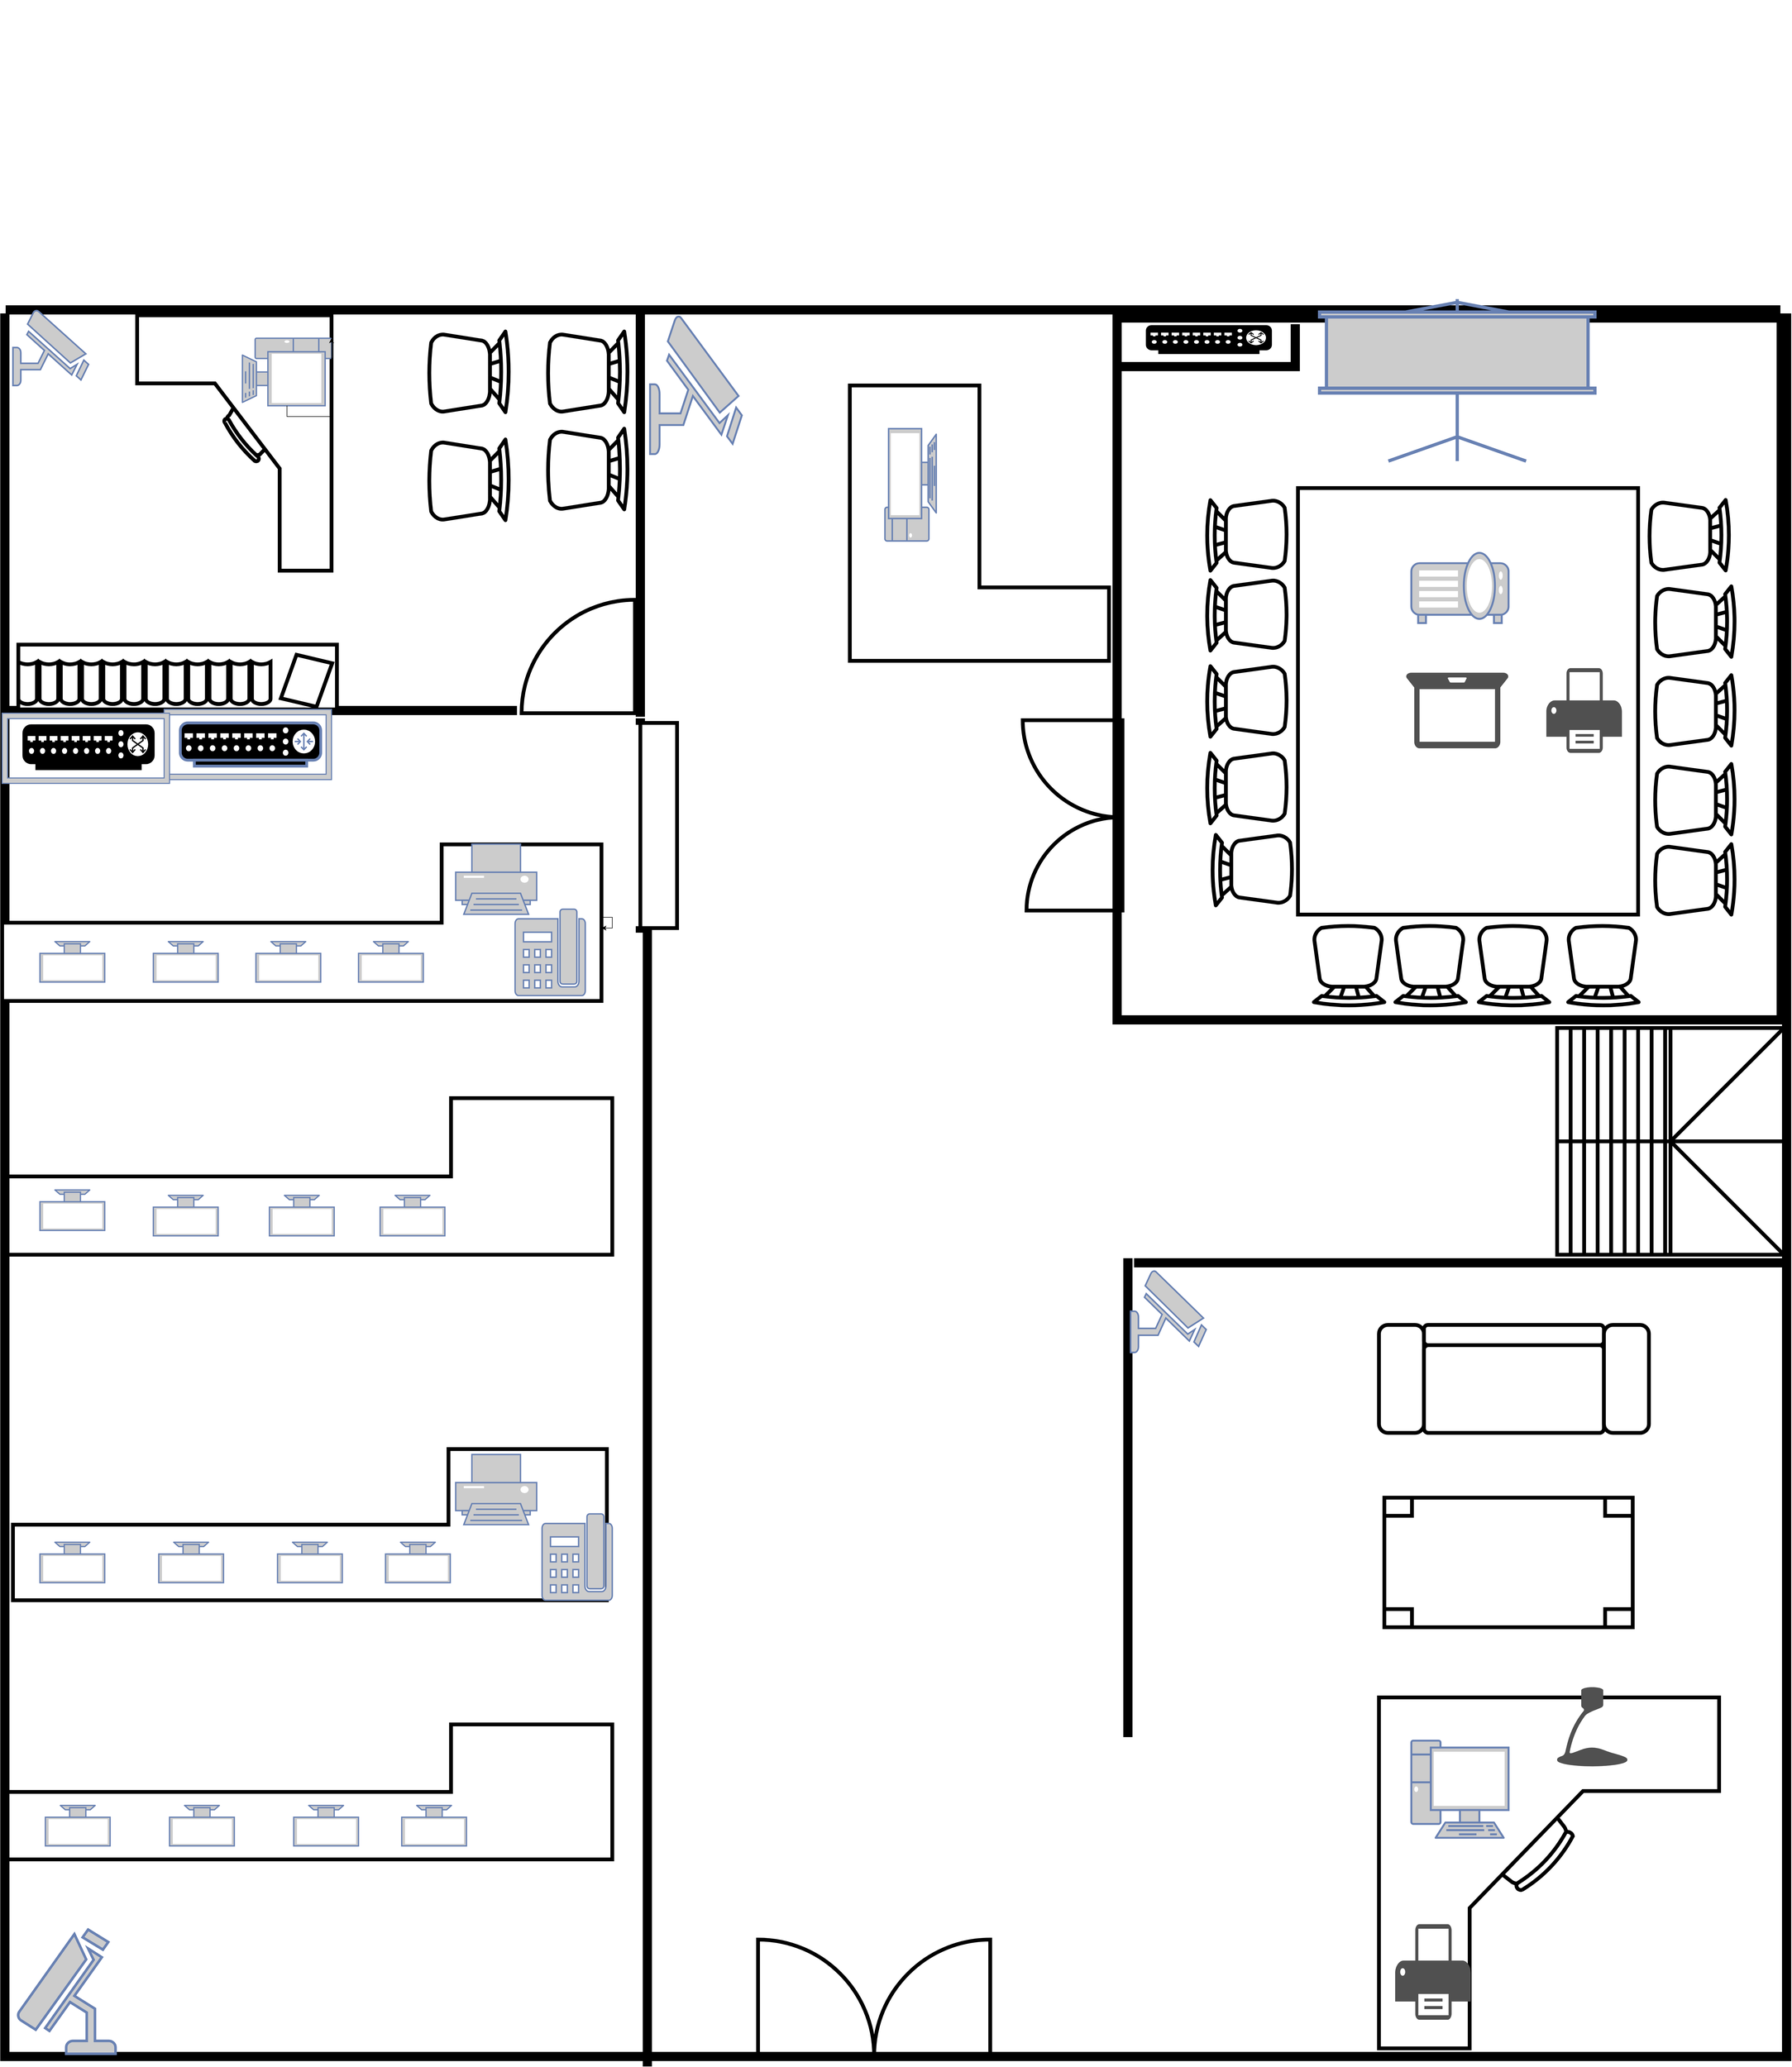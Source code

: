 <mxfile version="17.0.0" type="github" pages="2">
  <diagram id="I0W5fS5LRaxKxFZAML5S" name="Ground Floor">
    <mxGraphModel dx="5787" dy="3000" grid="1" gridSize="10" guides="1" tooltips="1" connect="1" arrows="1" fold="1" page="1" pageScale="1" pageWidth="3300" pageHeight="4681" math="0" shadow="0">
      <root>
        <mxCell id="0" />
        <mxCell id="1" parent="0" />
        <mxCell id="B-8dtnQqUmkb2SeZOFlY-6" value="" style="verticalLabelPosition=bottom;html=1;verticalAlign=top;align=center;shape=mxgraph.floorplan.wallCorner;fillColor=#000000;direction=west;fontSize=32;strokeWidth=7;" parent="1" vertex="1">
          <mxGeometry x="3110" y="3850" width="1640" height="3230" as="geometry" />
        </mxCell>
        <mxCell id="B-8dtnQqUmkb2SeZOFlY-7" value="" style="verticalLabelPosition=bottom;html=1;verticalAlign=top;align=center;shape=mxgraph.floorplan.doorDouble;aspect=fixed;fontSize=32;direction=west;strokeWidth=7;" parent="1" vertex="1">
          <mxGeometry x="2840" y="6850" width="430" height="228.44" as="geometry" />
        </mxCell>
        <mxCell id="B-8dtnQqUmkb2SeZOFlY-8" value="" style="verticalLabelPosition=bottom;html=1;verticalAlign=top;align=center;shape=mxgraph.floorplan.wallCorner;fillColor=#000000;direction=north;fontSize=32;strokeWidth=7;" parent="1" vertex="1">
          <mxGeometry x="1440" y="3850" width="1690" height="3230" as="geometry" />
        </mxCell>
        <mxCell id="B-8dtnQqUmkb2SeZOFlY-9" value="" style="verticalLabelPosition=bottom;html=1;verticalAlign=top;align=center;shape=mxgraph.floorplan.desk_corner;fontSize=32;strokeWidth=7;" parent="1" vertex="1">
          <mxGeometry x="3990" y="6410" width="630" height="650" as="geometry" />
        </mxCell>
        <mxCell id="B-8dtnQqUmkb2SeZOFlY-10" value="" style="verticalLabelPosition=bottom;html=1;verticalAlign=top;align=center;shape=mxgraph.floorplan.table;fontSize=32;strokeWidth=7;" parent="1" vertex="1">
          <mxGeometry x="4000" y="6040" width="460" height="240" as="geometry" />
        </mxCell>
        <mxCell id="B-8dtnQqUmkb2SeZOFlY-12" value="" style="verticalLabelPosition=bottom;html=1;verticalAlign=top;align=center;shape=mxgraph.floorplan.sofa;fontSize=32;strokeWidth=7;" parent="1" vertex="1">
          <mxGeometry x="3990" y="5720" width="500" height="200" as="geometry" />
        </mxCell>
        <mxCell id="B-8dtnQqUmkb2SeZOFlY-13" value="" style="verticalLabelPosition=bottom;html=1;verticalAlign=top;align=center;shape=mxgraph.floorplan.wall;fillColor=#000000;direction=south;fontSize=32;strokeWidth=7;" parent="1" vertex="1">
          <mxGeometry x="2630" y="4870" width="10" height="2220" as="geometry" />
        </mxCell>
        <mxCell id="B-8dtnQqUmkb2SeZOFlY-14" value="" style="verticalLabelPosition=bottom;html=1;verticalAlign=top;align=center;shape=mxgraph.floorplan.desk_corner_2;fontSize=32;strokeWidth=7;direction=west;" parent="1" vertex="1">
          <mxGeometry x="1450" y="6460" width="1120" height="250" as="geometry" />
        </mxCell>
        <mxCell id="B-8dtnQqUmkb2SeZOFlY-15" value="" style="verticalLabelPosition=bottom;html=1;verticalAlign=top;align=center;shape=mxgraph.floorplan.doorOverhead;fontSize=32;strokeWidth=7;direction=south;" parent="1" vertex="1">
          <mxGeometry x="2617.01" y="4600" width="73" height="390" as="geometry" />
        </mxCell>
        <mxCell id="B-8dtnQqUmkb2SeZOFlY-16" value="" style="verticalLabelPosition=bottom;html=1;verticalAlign=top;align=center;shape=mxgraph.floorplan.desk_corner_2;fontSize=32;strokeWidth=7;direction=west;" parent="1" vertex="1">
          <mxGeometry x="1460" y="5950" width="1100" height="280" as="geometry" />
        </mxCell>
        <mxCell id="B-8dtnQqUmkb2SeZOFlY-17" value="" style="verticalLabelPosition=bottom;html=1;verticalAlign=top;align=center;shape=mxgraph.floorplan.desk_corner_2;fontSize=32;strokeWidth=7;direction=west;" parent="1" vertex="1">
          <mxGeometry x="1450" y="5300" width="1120" height="290" as="geometry" />
        </mxCell>
        <mxCell id="B-8dtnQqUmkb2SeZOFlY-18" value="" style="verticalLabelPosition=bottom;html=1;verticalAlign=top;align=center;shape=mxgraph.floorplan.desk_corner_2;fontSize=32;strokeWidth=7;direction=west;" parent="1" vertex="1">
          <mxGeometry x="1440" y="4830" width="1110" height="290" as="geometry" />
        </mxCell>
        <mxCell id="B-8dtnQqUmkb2SeZOFlY-19" style="edgeStyle=orthogonalEdgeStyle;rounded=0;orthogonalLoop=1;jettySize=auto;html=1;fontSize=32;" parent="1" source="B-8dtnQqUmkb2SeZOFlY-18" target="B-8dtnQqUmkb2SeZOFlY-18" edge="1">
          <mxGeometry relative="1" as="geometry" />
        </mxCell>
        <mxCell id="B-8dtnQqUmkb2SeZOFlY-20" value="" style="fontColor=#0066CC;verticalAlign=top;verticalLabelPosition=bottom;labelPosition=center;align=center;html=1;outlineConnect=0;fillColor=#CCCCCC;strokeColor=#6881B3;gradientColor=none;gradientDirection=north;strokeWidth=2;shape=mxgraph.networks.pc;fontSize=32;direction=east;" parent="1" vertex="1">
          <mxGeometry x="4050" y="6490" width="180" height="180" as="geometry" />
        </mxCell>
        <mxCell id="B-8dtnQqUmkb2SeZOFlY-21" value="" style="fontColor=#0066CC;verticalAlign=top;verticalLabelPosition=bottom;labelPosition=center;align=center;html=1;outlineConnect=0;fillColor=#CCCCCC;strokeColor=#6881B3;gradientColor=none;gradientDirection=north;strokeWidth=2;shape=mxgraph.networks.monitor;fontSize=32;direction=west;" parent="1" vertex="1">
          <mxGeometry x="1520" y="6610" width="120" height="75" as="geometry" />
        </mxCell>
        <mxCell id="B-8dtnQqUmkb2SeZOFlY-22" value="" style="fontColor=#0066CC;verticalAlign=top;verticalLabelPosition=bottom;labelPosition=center;align=center;html=1;outlineConnect=0;fillColor=#CCCCCC;strokeColor=#6881B3;gradientColor=none;gradientDirection=north;strokeWidth=2;shape=mxgraph.networks.monitor;fontSize=32;direction=west;" parent="1" vertex="1">
          <mxGeometry x="1750" y="6610" width="120" height="75" as="geometry" />
        </mxCell>
        <mxCell id="B-8dtnQqUmkb2SeZOFlY-23" value="" style="fontColor=#0066CC;verticalAlign=top;verticalLabelPosition=bottom;labelPosition=center;align=center;html=1;outlineConnect=0;fillColor=#CCCCCC;strokeColor=#6881B3;gradientColor=none;gradientDirection=north;strokeWidth=2;shape=mxgraph.networks.monitor;fontSize=32;direction=west;" parent="1" vertex="1">
          <mxGeometry x="1980" y="6610" width="120" height="75" as="geometry" />
        </mxCell>
        <mxCell id="B-8dtnQqUmkb2SeZOFlY-24" value="" style="fontColor=#0066CC;verticalAlign=top;verticalLabelPosition=bottom;labelPosition=center;align=center;html=1;outlineConnect=0;fillColor=#CCCCCC;strokeColor=#6881B3;gradientColor=none;gradientDirection=north;strokeWidth=2;shape=mxgraph.networks.monitor;fontSize=32;direction=west;" parent="1" vertex="1">
          <mxGeometry x="2180" y="6610" width="120" height="75" as="geometry" />
        </mxCell>
        <mxCell id="B-8dtnQqUmkb2SeZOFlY-25" value="" style="fontColor=#0066CC;verticalAlign=top;verticalLabelPosition=bottom;labelPosition=center;align=center;html=1;outlineConnect=0;fillColor=#CCCCCC;strokeColor=#6881B3;gradientColor=none;gradientDirection=north;strokeWidth=2;shape=mxgraph.networks.monitor;fontSize=32;direction=west;" parent="1" vertex="1">
          <mxGeometry x="1510" y="6122.5" width="120" height="75" as="geometry" />
        </mxCell>
        <mxCell id="B-8dtnQqUmkb2SeZOFlY-26" value="" style="fontColor=#0066CC;verticalAlign=top;verticalLabelPosition=bottom;labelPosition=center;align=center;html=1;outlineConnect=0;fillColor=#CCCCCC;strokeColor=#6881B3;gradientColor=none;gradientDirection=north;strokeWidth=2;shape=mxgraph.networks.monitor;fontSize=32;direction=west;" parent="1" vertex="1">
          <mxGeometry x="1730" y="6122.5" width="120" height="75" as="geometry" />
        </mxCell>
        <mxCell id="B-8dtnQqUmkb2SeZOFlY-27" value="" style="fontColor=#0066CC;verticalAlign=top;verticalLabelPosition=bottom;labelPosition=center;align=center;html=1;outlineConnect=0;fillColor=#CCCCCC;strokeColor=#6881B3;gradientColor=none;gradientDirection=north;strokeWidth=2;shape=mxgraph.networks.monitor;fontSize=32;direction=west;" parent="1" vertex="1">
          <mxGeometry x="1950" y="6122.5" width="120" height="75" as="geometry" />
        </mxCell>
        <mxCell id="B-8dtnQqUmkb2SeZOFlY-28" value="" style="fontColor=#0066CC;verticalAlign=top;verticalLabelPosition=bottom;labelPosition=center;align=center;html=1;outlineConnect=0;fillColor=#CCCCCC;strokeColor=#6881B3;gradientColor=none;gradientDirection=north;strokeWidth=2;shape=mxgraph.networks.monitor;fontSize=32;direction=west;" parent="1" vertex="1">
          <mxGeometry x="2150" y="6122.5" width="120" height="75" as="geometry" />
        </mxCell>
        <mxCell id="B-8dtnQqUmkb2SeZOFlY-29" value="" style="fontColor=#0066CC;verticalAlign=top;verticalLabelPosition=bottom;labelPosition=center;align=center;html=1;outlineConnect=0;fillColor=#CCCCCC;strokeColor=#6881B3;gradientColor=none;gradientDirection=north;strokeWidth=2;shape=mxgraph.networks.monitor;fontSize=32;direction=west;" parent="1" vertex="1">
          <mxGeometry x="1510" y="5470" width="120" height="75" as="geometry" />
        </mxCell>
        <mxCell id="B-8dtnQqUmkb2SeZOFlY-30" value="" style="fontColor=#0066CC;verticalAlign=top;verticalLabelPosition=bottom;labelPosition=center;align=center;html=1;outlineConnect=0;fillColor=#CCCCCC;strokeColor=#6881B3;gradientColor=none;gradientDirection=north;strokeWidth=2;shape=mxgraph.networks.monitor;fontSize=32;direction=west;" parent="1" vertex="1">
          <mxGeometry x="1720" y="5480" width="120" height="75" as="geometry" />
        </mxCell>
        <mxCell id="B-8dtnQqUmkb2SeZOFlY-31" value="" style="fontColor=#0066CC;verticalAlign=top;verticalLabelPosition=bottom;labelPosition=center;align=center;html=1;outlineConnect=0;fillColor=#CCCCCC;strokeColor=#6881B3;gradientColor=none;gradientDirection=north;strokeWidth=2;shape=mxgraph.networks.monitor;fontSize=32;direction=west;" parent="1" vertex="1">
          <mxGeometry x="1935" y="5480" width="120" height="75" as="geometry" />
        </mxCell>
        <mxCell id="B-8dtnQqUmkb2SeZOFlY-32" value="" style="fontColor=#0066CC;verticalAlign=top;verticalLabelPosition=bottom;labelPosition=center;align=center;html=1;outlineConnect=0;fillColor=#CCCCCC;strokeColor=#6881B3;gradientColor=none;gradientDirection=north;strokeWidth=2;shape=mxgraph.networks.monitor;fontSize=32;direction=west;" parent="1" vertex="1">
          <mxGeometry x="2140" y="5480" width="120" height="75" as="geometry" />
        </mxCell>
        <mxCell id="B-8dtnQqUmkb2SeZOFlY-33" style="edgeStyle=orthogonalEdgeStyle;rounded=0;orthogonalLoop=1;jettySize=auto;html=1;exitX=0.5;exitY=0;exitDx=0;exitDy=0;exitPerimeter=0;fontSize=32;" parent="1" source="B-8dtnQqUmkb2SeZOFlY-31" target="B-8dtnQqUmkb2SeZOFlY-31" edge="1">
          <mxGeometry relative="1" as="geometry" />
        </mxCell>
        <mxCell id="B-8dtnQqUmkb2SeZOFlY-34" value="" style="fontColor=#0066CC;verticalAlign=top;verticalLabelPosition=bottom;labelPosition=center;align=center;html=1;outlineConnect=0;fillColor=#CCCCCC;strokeColor=#6881B3;gradientColor=none;gradientDirection=north;strokeWidth=2;shape=mxgraph.networks.monitor;fontSize=32;direction=west;" parent="1" vertex="1">
          <mxGeometry x="1510" y="5010" width="120" height="75" as="geometry" />
        </mxCell>
        <mxCell id="B-8dtnQqUmkb2SeZOFlY-35" value="" style="fontColor=#0066CC;verticalAlign=top;verticalLabelPosition=bottom;labelPosition=center;align=center;html=1;outlineConnect=0;fillColor=#CCCCCC;strokeColor=#6881B3;gradientColor=none;gradientDirection=north;strokeWidth=2;shape=mxgraph.networks.monitor;fontSize=32;direction=west;" parent="1" vertex="1">
          <mxGeometry x="1720" y="5010" width="120" height="75" as="geometry" />
        </mxCell>
        <mxCell id="B-8dtnQqUmkb2SeZOFlY-36" value="" style="fontColor=#0066CC;verticalAlign=top;verticalLabelPosition=bottom;labelPosition=center;align=center;html=1;outlineConnect=0;fillColor=#CCCCCC;strokeColor=#6881B3;gradientColor=none;gradientDirection=north;strokeWidth=2;shape=mxgraph.networks.monitor;fontSize=32;direction=west;" parent="1" vertex="1">
          <mxGeometry x="1910" y="5010" width="120" height="75" as="geometry" />
        </mxCell>
        <mxCell id="B-8dtnQqUmkb2SeZOFlY-37" value="" style="fontColor=#0066CC;verticalAlign=top;verticalLabelPosition=bottom;labelPosition=center;align=center;html=1;outlineConnect=0;fillColor=#CCCCCC;strokeColor=#6881B3;gradientColor=none;gradientDirection=north;strokeWidth=2;shape=mxgraph.networks.monitor;fontSize=32;direction=west;" parent="1" vertex="1">
          <mxGeometry x="2100" y="5010" width="120" height="75" as="geometry" />
        </mxCell>
        <mxCell id="B-8dtnQqUmkb2SeZOFlY-38" value="" style="verticalLabelPosition=bottom;html=1;verticalAlign=top;align=center;shape=mxgraph.floorplan.wall;fillColor=#000000;fontSize=32;strokeWidth=7;" parent="1" vertex="1">
          <mxGeometry x="3540" y="5600" width="1200" height="10" as="geometry" />
        </mxCell>
        <mxCell id="B-8dtnQqUmkb2SeZOFlY-39" value="" style="verticalLabelPosition=bottom;html=1;verticalAlign=top;align=center;shape=mxgraph.floorplan.wall;fillColor=#000000;direction=south;fontSize=32;strokeWidth=7;" parent="1" vertex="1">
          <mxGeometry x="3520" y="5600" width="10" height="880" as="geometry" />
        </mxCell>
        <mxCell id="B-8dtnQqUmkb2SeZOFlY-40" value="" style="verticalLabelPosition=bottom;html=1;verticalAlign=top;align=center;shape=mxgraph.floorplan.wall;fillColor=#000000;fontSize=32;strokeWidth=7;" parent="1" vertex="1">
          <mxGeometry x="1450" y="3270" width="3280" height="1140" as="geometry" />
        </mxCell>
        <mxCell id="B-8dtnQqUmkb2SeZOFlY-41" value="" style="verticalLabelPosition=bottom;html=1;verticalAlign=top;align=center;shape=mxgraph.floorplan.wall;fillColor=#000000;direction=south;fontSize=32;strokeWidth=7;" parent="1" vertex="1">
          <mxGeometry x="2617" y="3850" width="10" height="740" as="geometry" />
        </mxCell>
        <mxCell id="B-8dtnQqUmkb2SeZOFlY-42" value="" style="verticalLabelPosition=bottom;html=1;verticalAlign=top;align=center;shape=mxgraph.floorplan.wall;fillColor=#000000;fontSize=32;strokeWidth=7;" parent="1" vertex="1">
          <mxGeometry x="1450" y="4577" width="940" height="10" as="geometry" />
        </mxCell>
        <mxCell id="B-8dtnQqUmkb2SeZOFlY-43" value="" style="verticalLabelPosition=bottom;html=1;verticalAlign=top;align=center;shape=mxgraph.floorplan.doorRight;aspect=fixed;fontSize=32;strokeWidth=7;direction=south;" parent="1" vertex="1">
          <mxGeometry x="2393.875" y="4377.005" width="223.13" height="210" as="geometry" />
        </mxCell>
        <mxCell id="B-8dtnQqUmkb2SeZOFlY-44" value="" style="verticalLabelPosition=bottom;html=1;verticalAlign=top;align=center;shape=mxgraph.floorplan.desk_corner;fontSize=32;strokeWidth=7;direction=south;" parent="1" vertex="1">
          <mxGeometry x="1690" y="3850" width="360" height="473" as="geometry" />
        </mxCell>
        <mxCell id="B-8dtnQqUmkb2SeZOFlY-45" value="" style="verticalLabelPosition=bottom;html=1;verticalAlign=top;align=center;shape=mxgraph.floorplan.chair;fontSize=32;strokeWidth=7;direction=south;" parent="1" vertex="1">
          <mxGeometry x="2450" y="3880" width="150" height="150" as="geometry" />
        </mxCell>
        <mxCell id="B-8dtnQqUmkb2SeZOFlY-46" value="" style="verticalLabelPosition=bottom;html=1;verticalAlign=top;align=center;shape=mxgraph.floorplan.chair;fontSize=32;strokeWidth=7;direction=south;" parent="1" vertex="1">
          <mxGeometry x="2450" y="4060" width="150" height="150" as="geometry" />
        </mxCell>
        <mxCell id="B-8dtnQqUmkb2SeZOFlY-47" value="" style="verticalLabelPosition=bottom;html=1;verticalAlign=top;align=center;shape=mxgraph.floorplan.chair;fontSize=32;strokeWidth=7;direction=south;" parent="1" vertex="1">
          <mxGeometry x="2230" y="3880" width="150" height="150" as="geometry" />
        </mxCell>
        <mxCell id="B-8dtnQqUmkb2SeZOFlY-48" value="" style="verticalLabelPosition=bottom;html=1;verticalAlign=top;align=center;shape=mxgraph.floorplan.chair;fontSize=32;strokeWidth=7;direction=south;" parent="1" vertex="1">
          <mxGeometry x="2230" y="4080" width="150" height="150" as="geometry" />
        </mxCell>
        <mxCell id="B-8dtnQqUmkb2SeZOFlY-50" value="" style="verticalLabelPosition=bottom;html=1;verticalAlign=top;align=center;shape=mxgraph.floorplan.bookcase;fontSize=32;strokeWidth=7;" parent="1" vertex="1">
          <mxGeometry x="1470" y="4460" width="590" height="120" as="geometry" />
        </mxCell>
        <mxCell id="B-8dtnQqUmkb2SeZOFlY-51" value="" style="fontColor=#0066CC;verticalAlign=top;verticalLabelPosition=bottom;labelPosition=center;align=center;html=1;outlineConnect=0;fillColor=#CCCCCC;strokeColor=#6881B3;gradientColor=none;gradientDirection=north;strokeWidth=2;shape=mxgraph.networks.pc;fontSize=32;direction=south;" parent="1" vertex="1">
          <mxGeometry x="1885" y="3892.5" width="165" height="125" as="geometry" />
        </mxCell>
        <mxCell id="B-8dtnQqUmkb2SeZOFlY-52" value="" style="fontColor=#0066CC;verticalAlign=top;verticalLabelPosition=bottom;labelPosition=center;align=center;html=1;outlineConnect=0;fillColor=#CCCCCC;strokeColor=#6881B3;gradientColor=none;gradientDirection=north;strokeWidth=2;shape=mxgraph.networks.security_camera;fontSize=32;" parent="1" vertex="1">
          <mxGeometry x="1460" y="3840" width="140" height="140" as="geometry" />
        </mxCell>
        <mxCell id="B-8dtnQqUmkb2SeZOFlY-53" style="edgeStyle=orthogonalEdgeStyle;rounded=0;orthogonalLoop=1;jettySize=auto;html=1;exitX=1;exitY=0.5;exitDx=0;exitDy=0;exitPerimeter=0;entryX=0;entryY=0;entryDx=0;entryDy=0;entryPerimeter=0;fontSize=32;" parent="1" source="B-8dtnQqUmkb2SeZOFlY-51" target="B-8dtnQqUmkb2SeZOFlY-51" edge="1">
          <mxGeometry relative="1" as="geometry" />
        </mxCell>
        <mxCell id="B-8dtnQqUmkb2SeZOFlY-54" value="" style="fontColor=#0066CC;verticalAlign=top;verticalLabelPosition=bottom;labelPosition=center;align=center;html=1;outlineConnect=0;fillColor=#CCCCCC;strokeColor=#6881B3;gradientColor=none;gradientDirection=north;strokeWidth=2;shape=mxgraph.networks.security_camera;fontSize=32;direction=north;" parent="1" vertex="1">
          <mxGeometry x="1468" y="6840" width="182" height="230" as="geometry" />
        </mxCell>
        <mxCell id="B-8dtnQqUmkb2SeZOFlY-55" value="" style="fontColor=#0066CC;verticalAlign=top;verticalLabelPosition=bottom;labelPosition=center;align=center;html=1;outlineConnect=0;fillColor=#CCCCCC;strokeColor=#6881B3;gradientColor=none;gradientDirection=north;strokeWidth=2;shape=mxgraph.networks.security_camera;fontSize=32;" parent="1" vertex="1">
          <mxGeometry x="3530" y="5619" width="140" height="152" as="geometry" />
        </mxCell>
        <mxCell id="B-8dtnQqUmkb2SeZOFlY-56" value="" style="verticalLabelPosition=bottom;html=1;verticalAlign=top;align=center;shape=mxgraph.floorplan.room;fillColor=#000000;fontSize=32;strokeWidth=7;" parent="1" vertex="1">
          <mxGeometry x="3500" y="3850" width="1240" height="1310" as="geometry" />
        </mxCell>
        <mxCell id="B-8dtnQqUmkb2SeZOFlY-68" value="" style="verticalLabelPosition=bottom;html=1;verticalAlign=top;align=center;shape=mxgraph.floorplan.chair;shadow=0;fontSize=32;strokeWidth=7;" parent="1" vertex="1">
          <mxGeometry x="4040" y="4300" width="40" height="52" as="geometry" />
        </mxCell>
        <mxCell id="B-8dtnQqUmkb2SeZOFlY-69" value="" style="verticalLabelPosition=bottom;html=1;verticalAlign=top;align=center;shape=mxgraph.floorplan.chair;shadow=0;direction=west;fontSize=32;strokeWidth=7;" parent="1" vertex="1">
          <mxGeometry x="4040" y="4388" width="40" height="52" as="geometry" />
        </mxCell>
        <mxCell id="B-8dtnQqUmkb2SeZOFlY-70" value="" style="verticalLabelPosition=bottom;html=1;verticalAlign=top;align=center;shape=mxgraph.floorplan.chair;shadow=0;direction=north;fontSize=32;strokeWidth=7;" parent="1" vertex="1">
          <mxGeometry x="3990" y="4350" width="52" height="40" as="geometry" />
        </mxCell>
        <mxCell id="B-8dtnQqUmkb2SeZOFlY-71" value="" style="verticalLabelPosition=bottom;html=1;verticalAlign=top;align=center;shape=mxgraph.floorplan.chair;shadow=0;direction=south;fontSize=32;strokeWidth=7;" parent="1" vertex="1">
          <mxGeometry x="4138" y="4350" width="52" height="40" as="geometry" />
        </mxCell>
        <mxCell id="B-8dtnQqUmkb2SeZOFlY-72" value="" style="verticalLabelPosition=bottom;html=1;verticalAlign=top;align=center;shape=mxgraph.floorplan.chair;shadow=0;fontSize=32;strokeWidth=7;" parent="1" vertex="1">
          <mxGeometry x="4100" y="4300" width="40" height="52" as="geometry" />
        </mxCell>
        <mxCell id="B-8dtnQqUmkb2SeZOFlY-73" value="" style="verticalLabelPosition=bottom;html=1;verticalAlign=top;align=center;shape=mxgraph.floorplan.chair;shadow=0;direction=west;fontSize=32;strokeWidth=7;" parent="1" vertex="1">
          <mxGeometry x="4100" y="4388" width="40" height="52" as="geometry" />
        </mxCell>
        <mxCell id="B-8dtnQqUmkb2SeZOFlY-74" value="" style="shape=rect;shadow=0;fontSize=32;strokeWidth=7;" parent="1" vertex="1">
          <mxGeometry x="3840" y="4170" width="630" height="790" as="geometry" />
        </mxCell>
        <mxCell id="B-8dtnQqUmkb2SeZOFlY-75" value="" style="verticalLabelPosition=bottom;html=1;verticalAlign=top;align=center;shape=mxgraph.floorplan.chair;fontSize=32;strokeWidth=7;direction=west;" parent="1" vertex="1">
          <mxGeometry x="3869" y="4980" width="131" height="150" as="geometry" />
        </mxCell>
        <mxCell id="B-8dtnQqUmkb2SeZOFlY-76" value="" style="verticalLabelPosition=bottom;html=1;verticalAlign=top;align=center;shape=mxgraph.floorplan.chair;fontSize=32;strokeWidth=7;direction=west;" parent="1" vertex="1">
          <mxGeometry x="4020" y="4980" width="131" height="150" as="geometry" />
        </mxCell>
        <mxCell id="B-8dtnQqUmkb2SeZOFlY-77" value="" style="verticalLabelPosition=bottom;html=1;verticalAlign=top;align=center;shape=mxgraph.floorplan.chair;fontSize=32;strokeWidth=7;direction=west;" parent="1" vertex="1">
          <mxGeometry x="4174.5" y="4980" width="131" height="150" as="geometry" />
        </mxCell>
        <mxCell id="B-8dtnQqUmkb2SeZOFlY-78" value="" style="verticalLabelPosition=bottom;html=1;verticalAlign=top;align=center;shape=mxgraph.floorplan.chair;fontSize=32;strokeWidth=7;direction=west;" parent="1" vertex="1">
          <mxGeometry x="4340" y="4980" width="131" height="150" as="geometry" />
        </mxCell>
        <mxCell id="B-8dtnQqUmkb2SeZOFlY-79" value="" style="verticalLabelPosition=bottom;html=1;verticalAlign=top;align=center;shape=mxgraph.floorplan.chair;fontSize=32;strokeWidth=7;direction=south;" parent="1" vertex="1">
          <mxGeometry x="4500.5" y="4829.5" width="150" height="131" as="geometry" />
        </mxCell>
        <mxCell id="B-8dtnQqUmkb2SeZOFlY-80" value="" style="verticalLabelPosition=bottom;html=1;verticalAlign=top;align=center;shape=mxgraph.floorplan.chair;fontSize=32;strokeWidth=7;direction=south;" parent="1" vertex="1">
          <mxGeometry x="4500.5" y="4681" width="150" height="131" as="geometry" />
        </mxCell>
        <mxCell id="B-8dtnQqUmkb2SeZOFlY-81" value="" style="verticalLabelPosition=bottom;html=1;verticalAlign=top;align=center;shape=mxgraph.floorplan.chair;fontSize=32;strokeWidth=7;direction=south;" parent="1" vertex="1">
          <mxGeometry x="4500.5" y="4516.5" width="150" height="131" as="geometry" />
        </mxCell>
        <mxCell id="B-8dtnQqUmkb2SeZOFlY-82" value="" style="verticalLabelPosition=bottom;html=1;verticalAlign=top;align=center;shape=mxgraph.floorplan.chair;fontSize=32;strokeWidth=7;direction=south;" parent="1" vertex="1">
          <mxGeometry x="4500.5" y="4352" width="150" height="131" as="geometry" />
        </mxCell>
        <mxCell id="B-8dtnQqUmkb2SeZOFlY-83" value="" style="verticalLabelPosition=bottom;html=1;verticalAlign=top;align=center;shape=mxgraph.floorplan.chair;fontSize=32;strokeWidth=7;direction=south;" parent="1" vertex="1">
          <mxGeometry x="4490" y="4192" width="150" height="131" as="geometry" />
        </mxCell>
        <mxCell id="B-8dtnQqUmkb2SeZOFlY-84" value="" style="verticalLabelPosition=bottom;html=1;verticalAlign=top;align=center;shape=mxgraph.floorplan.chair;fontSize=32;strokeWidth=7;direction=north;" parent="1" vertex="1">
          <mxGeometry x="3680" y="4812" width="150" height="131" as="geometry" />
        </mxCell>
        <mxCell id="B-8dtnQqUmkb2SeZOFlY-85" value="" style="verticalLabelPosition=bottom;html=1;verticalAlign=top;align=center;shape=mxgraph.floorplan.chair;fontSize=32;strokeWidth=7;direction=north;" parent="1" vertex="1">
          <mxGeometry x="3670" y="4660" width="150" height="131" as="geometry" />
        </mxCell>
        <mxCell id="B-8dtnQqUmkb2SeZOFlY-86" value="" style="verticalLabelPosition=bottom;html=1;verticalAlign=top;align=center;shape=mxgraph.floorplan.chair;fontSize=32;strokeWidth=7;direction=north;" parent="1" vertex="1">
          <mxGeometry x="3670" y="4499.5" width="150" height="131" as="geometry" />
        </mxCell>
        <mxCell id="B-8dtnQqUmkb2SeZOFlY-87" value="" style="verticalLabelPosition=bottom;html=1;verticalAlign=top;align=center;shape=mxgraph.floorplan.chair;fontSize=32;strokeWidth=7;direction=north;" parent="1" vertex="1">
          <mxGeometry x="3670" y="4340" width="150" height="131" as="geometry" />
        </mxCell>
        <mxCell id="B-8dtnQqUmkb2SeZOFlY-88" value="" style="verticalLabelPosition=bottom;html=1;verticalAlign=top;align=center;shape=mxgraph.floorplan.chair;fontSize=32;strokeWidth=7;direction=north;" parent="1" vertex="1">
          <mxGeometry x="3670" y="4192" width="150" height="131" as="geometry" />
        </mxCell>
        <mxCell id="B-8dtnQqUmkb2SeZOFlY-90" value="" style="fontColor=#0066CC;verticalAlign=top;verticalLabelPosition=bottom;labelPosition=center;align=center;html=1;outlineConnect=0;fillColor=#CCCCCC;strokeColor=#6881B3;gradientColor=none;gradientDirection=north;strokeWidth=2;shape=mxgraph.networks.printer;fontSize=32;" parent="1" vertex="1">
          <mxGeometry x="2280" y="4829.5" width="150" height="130" as="geometry" />
        </mxCell>
        <mxCell id="B-8dtnQqUmkb2SeZOFlY-91" value="" style="fontColor=#0066CC;verticalAlign=top;verticalLabelPosition=bottom;labelPosition=center;align=center;html=1;outlineConnect=0;fillColor=#CCCCCC;strokeColor=#6881B3;gradientColor=none;gradientDirection=north;strokeWidth=2;shape=mxgraph.networks.phone_2;fontSize=32;" parent="1" vertex="1">
          <mxGeometry x="2390" y="4950" width="130" height="160" as="geometry" />
        </mxCell>
        <mxCell id="B-8dtnQqUmkb2SeZOFlY-92" value="" style="fontColor=#0066CC;verticalAlign=top;verticalLabelPosition=bottom;labelPosition=center;align=center;html=1;outlineConnect=0;fillColor=#CCCCCC;strokeColor=#6881B3;gradientColor=none;gradientDirection=north;strokeWidth=2;shape=mxgraph.networks.phone_2;fontSize=32;" parent="1" vertex="1">
          <mxGeometry x="2440" y="6070" width="130" height="160" as="geometry" />
        </mxCell>
        <mxCell id="B-8dtnQqUmkb2SeZOFlY-93" value="" style="fontColor=#0066CC;verticalAlign=top;verticalLabelPosition=bottom;labelPosition=center;align=center;html=1;outlineConnect=0;fillColor=#CCCCCC;strokeColor=#6881B3;gradientColor=none;gradientDirection=north;strokeWidth=2;shape=mxgraph.networks.printer;fontSize=32;" parent="1" vertex="1">
          <mxGeometry x="2280" y="5960" width="150" height="130" as="geometry" />
        </mxCell>
        <mxCell id="B-8dtnQqUmkb2SeZOFlY-95" value="" style="sketch=0;pointerEvents=1;shadow=0;dashed=0;html=1;strokeColor=none;fillColor=#505050;labelPosition=center;verticalLabelPosition=bottom;verticalAlign=top;outlineConnect=0;align=center;shape=mxgraph.office.devices.laptop;fontSize=32;direction=west;" parent="1" vertex="1">
          <mxGeometry x="4040" y="4512" width="190" height="140" as="geometry" />
        </mxCell>
        <mxCell id="B-8dtnQqUmkb2SeZOFlY-96" value="" style="sketch=0;pointerEvents=1;shadow=0;dashed=0;html=1;strokeColor=none;fillColor=#505050;labelPosition=center;verticalLabelPosition=bottom;verticalAlign=top;outlineConnect=0;align=center;shape=mxgraph.office.devices.printer;fontSize=32;" parent="1" vertex="1">
          <mxGeometry x="4300" y="4503.5" width="140" height="157" as="geometry" />
        </mxCell>
        <mxCell id="B-8dtnQqUmkb2SeZOFlY-98" value="" style="sketch=0;pointerEvents=1;shadow=0;dashed=0;html=1;strokeColor=none;fillColor=#505050;labelPosition=center;verticalLabelPosition=bottom;verticalAlign=top;outlineConnect=0;align=center;shape=mxgraph.office.devices.roundtable;fontSize=32;" parent="1" vertex="1">
          <mxGeometry x="4320" y="6390" width="130" height="148" as="geometry" />
        </mxCell>
        <mxCell id="B-8dtnQqUmkb2SeZOFlY-99" value="" style="sketch=0;pointerEvents=1;shadow=0;dashed=0;html=1;strokeColor=none;fillColor=#505050;labelPosition=center;verticalLabelPosition=bottom;verticalAlign=top;outlineConnect=0;align=center;shape=mxgraph.office.devices.printer;fontSize=32;" parent="1" vertex="1">
          <mxGeometry x="4020" y="6830" width="140" height="177" as="geometry" />
        </mxCell>
        <mxCell id="B-8dtnQqUmkb2SeZOFlY-100" value="" style="verticalLabelPosition=bottom;html=1;verticalAlign=top;align=center;shape=mxgraph.floorplan.doorUneven;dx=0.51;fontSize=32;strokeWidth=7;direction=south;" parent="1" vertex="1">
          <mxGeometry x="3430" y="4600" width="85" height="352.5" as="geometry" />
        </mxCell>
        <mxCell id="B-8dtnQqUmkb2SeZOFlY-102" value="" style="fontColor=#0066CC;verticalAlign=top;verticalLabelPosition=bottom;labelPosition=center;align=center;html=1;outlineConnect=0;fillColor=#CCCCCC;strokeColor=#6881B3;gradientColor=none;gradientDirection=north;strokeWidth=2;shape=mxgraph.networks.video_projector_screen;fontSize=32;" parent="1" vertex="1">
          <mxGeometry x="3880" y="3820" width="510" height="300" as="geometry" />
        </mxCell>
        <mxCell id="B-8dtnQqUmkb2SeZOFlY-103" value="" style="fontColor=#0066CC;verticalAlign=top;verticalLabelPosition=bottom;labelPosition=center;align=center;html=1;outlineConnect=0;fillColor=#CCCCCC;strokeColor=#6881B3;gradientColor=none;gradientDirection=north;strokeWidth=2;shape=mxgraph.networks.video_projector;fontSize=32;" parent="1" vertex="1">
          <mxGeometry x="4050" y="4290" width="180" height="130" as="geometry" />
        </mxCell>
        <mxCell id="B-8dtnQqUmkb2SeZOFlY-104" value="" style="verticalLabelPosition=bottom;html=1;verticalAlign=top;align=center;shape=mxgraph.floorplan.stairsRest;fontSize=32;strokeWidth=7;" parent="1" vertex="1">
          <mxGeometry x="4320" y="5170" width="300" height="420" as="geometry" />
        </mxCell>
        <mxCell id="B-8dtnQqUmkb2SeZOFlY-105" value="" style="fontColor=#0066CC;verticalAlign=top;verticalLabelPosition=bottom;labelPosition=center;align=center;html=1;outlineConnect=0;fillColor=#CCCCCC;strokeColor=#6881B3;gradientColor=none;gradientDirection=north;strokeWidth=2;shape=mxgraph.networks.security_camera;fontSize=32;" parent="1" vertex="1">
          <mxGeometry x="2640" y="3850" width="170" height="257" as="geometry" />
        </mxCell>
        <mxCell id="B-8dtnQqUmkb2SeZOFlY-106" value="" style="verticalLabelPosition=bottom;html=1;verticalAlign=top;align=center;shape=mxgraph.floorplan.desk_corner_2;fontSize=32;strokeWidth=7;direction=north;" parent="1" vertex="1">
          <mxGeometry x="3010" y="3980" width="480" height="510" as="geometry" />
        </mxCell>
        <mxCell id="B-8dtnQqUmkb2SeZOFlY-107" value="" style="fontColor=#0066CC;verticalAlign=top;verticalLabelPosition=bottom;labelPosition=center;align=center;html=1;outlineConnect=0;fillColor=#CCCCCC;strokeColor=#6881B3;gradientColor=none;gradientDirection=north;strokeWidth=2;shape=mxgraph.networks.pc;fontSize=32;direction=north;" parent="1" vertex="1">
          <mxGeometry x="3075" y="4060" width="95" height="208" as="geometry" />
        </mxCell>
        <mxCell id="B-8dtnQqUmkb2SeZOFlY-108" value="" style="fontColor=#0066CC;verticalAlign=top;verticalLabelPosition=bottom;labelPosition=center;align=center;html=1;outlineConnect=0;fillColor=#000000;strokeColor=#6881B3;gradientColor=none;gradientDirection=north;strokeWidth=2;shape=mxgraph.networks.router;fontFamily=Helvetica;fontSize=32;" parent="1" vertex="1">
          <mxGeometry x="1770" y="4605" width="260" height="80" as="geometry" />
        </mxCell>
        <mxCell id="B-8dtnQqUmkb2SeZOFlY-109" value="" style="verticalLabelPosition=bottom;html=1;verticalAlign=top;align=center;shape=mxgraph.floorplan.room;fillColor=#CCCCCC;fontFamily=Helvetica;fontSize=32;fontColor=#0066CC;strokeColor=#6881B3;strokeWidth=2;" parent="1" vertex="1">
          <mxGeometry x="1740" y="4580" width="310" height="130" as="geometry" />
        </mxCell>
        <mxCell id="B-8dtnQqUmkb2SeZOFlY-110" value="" style="verticalLabelPosition=bottom;html=1;verticalAlign=top;align=center;shape=mxgraph.floorplan.room;fillColor=#CCCCCC;fontFamily=Helvetica;fontSize=32;fontColor=#0066CC;strokeColor=#6881B3;strokeWidth=2;" parent="1" vertex="1">
          <mxGeometry x="1440" y="4587" width="310" height="130" as="geometry" />
        </mxCell>
        <mxCell id="B-8dtnQqUmkb2SeZOFlY-111" value="" style="fontColor=#0066CC;verticalAlign=top;verticalLabelPosition=bottom;labelPosition=center;align=center;html=1;outlineConnect=0;fillColor=#CCCCCC;strokeColor=#6881B3;gradientColor=none;gradientDirection=north;strokeWidth=2;shape=mxgraph.networks.switch;fontSize=32;" parent="1" vertex="1">
          <mxGeometry x="1490" y="4610" width="210" height="80" as="geometry" />
        </mxCell>
        <mxCell id="B-8dtnQqUmkb2SeZOFlY-112" value="" style="fontColor=rgb(0, 0, 0);verticalAlign=top;verticalLabelPosition=bottom;labelPosition=center;align=center;html=1;outlineConnect=0;fillColor=#000000;strokeColor=rgb(0, 0, 0);gradientColor=none;gradientDirection=north;strokeWidth=7;shape=mxgraph.networks.switch;fontFamily=Helvetica;fontSize=32;" parent="1" vertex="1">
          <mxGeometry x="3560" y="3870" width="230" height="50" as="geometry" />
        </mxCell>
        <mxCell id="B-8dtnQqUmkb2SeZOFlY-113" value="" style="verticalLabelPosition=bottom;html=1;verticalAlign=top;align=center;shape=mxgraph.floorplan.wallU;fillColor=#000000;fontSize=32;strokeWidth=7;direction=west;" parent="1" vertex="1">
          <mxGeometry x="3500" y="3870" width="340" height="80" as="geometry" />
        </mxCell>
        <mxCell id="B-8dtnQqUmkb2SeZOFlY-114" value="" style="fontColor=rgb(0, 0, 0);verticalAlign=top;verticalLabelPosition=bottom;labelPosition=center;align=center;html=1;outlineConnect=0;fillColor=#000000;strokeColor=rgb(0, 0, 0);gradientColor=none;gradientDirection=north;strokeWidth=7;shape=mxgraph.networks.switch;fontFamily=Helvetica;fontSize=32;" parent="1" vertex="1">
          <mxGeometry x="1480" y="4610" width="240" height="80" as="geometry" />
        </mxCell>
      </root>
    </mxGraphModel>
  </diagram>
  <diagram id="Vu7BGy9FACfBnz34Thul" name="First Floor">
    <mxGraphModel dx="2893" dy="1500" grid="1" gridSize="10" guides="1" tooltips="1" connect="1" arrows="1" fold="1" page="1" pageScale="1" pageWidth="3300" pageHeight="4681" math="0" shadow="0">
      <root>
        <mxCell id="5hPDgd-zjEbISk2O2s88-0" />
        <mxCell id="5hPDgd-zjEbISk2O2s88-1" parent="5hPDgd-zjEbISk2O2s88-0" />
        <mxCell id="gnrenUZQoutLMyc8GrBn-1" value="" style="verticalLabelPosition=bottom;html=1;verticalAlign=top;align=center;shape=mxgraph.floorplan.wallCorner;fillColor=#000000;direction=north" parent="5hPDgd-zjEbISk2O2s88-1" vertex="1">
          <mxGeometry x="550" y="720" width="990" height="2810" as="geometry" />
        </mxCell>
        <mxCell id="gnrenUZQoutLMyc8GrBn-2" value="" style="verticalLabelPosition=bottom;html=1;verticalAlign=top;align=center;shape=mxgraph.floorplan.wallCorner;fillColor=#000000;direction=west" parent="5hPDgd-zjEbISk2O2s88-1" vertex="1">
          <mxGeometry x="2280" y="710" width="920" height="2820" as="geometry" />
        </mxCell>
        <mxCell id="gnrenUZQoutLMyc8GrBn-3" value="" style="verticalLabelPosition=bottom;html=1;verticalAlign=top;align=center;shape=mxgraph.floorplan.doorOverhead;direction=west;strokeWidth=13;" parent="5hPDgd-zjEbISk2O2s88-1" vertex="1">
          <mxGeometry x="1520" y="3530" width="780" height="30" as="geometry" />
        </mxCell>
        <mxCell id="gnrenUZQoutLMyc8GrBn-5" value="" style="verticalLabelPosition=bottom;html=1;verticalAlign=top;align=center;shape=mxgraph.floorplan.wall;fillColor=#000000;strokeWidth=7;" parent="5hPDgd-zjEbISk2O2s88-1" vertex="1">
          <mxGeometry x="550" y="710" width="2660" height="10" as="geometry" />
        </mxCell>
        <mxCell id="gnrenUZQoutLMyc8GrBn-6" value="" style="verticalLabelPosition=bottom;html=1;verticalAlign=top;align=center;shape=mxgraph.floorplan.wall;fillColor=#000000;strokeWidth=7;" parent="5hPDgd-zjEbISk2O2s88-1" vertex="1">
          <mxGeometry x="2090" y="2400" width="1100" height="10" as="geometry" />
        </mxCell>
        <mxCell id="gnrenUZQoutLMyc8GrBn-7" value="" style="verticalLabelPosition=bottom;html=1;verticalAlign=top;align=center;shape=mxgraph.floorplan.wall;fillColor=#000000;strokeWidth=7;" parent="5hPDgd-zjEbISk2O2s88-1" vertex="1">
          <mxGeometry x="560" y="2400" width="1100" height="10" as="geometry" />
        </mxCell>
        <mxCell id="gnrenUZQoutLMyc8GrBn-9" value="" style="verticalLabelPosition=bottom;html=1;verticalAlign=top;align=center;shape=mxgraph.floorplan.doorOverhead;strokeWidth=7;" parent="5hPDgd-zjEbISk2O2s88-1" vertex="1">
          <mxGeometry x="1650" y="2370" width="450" height="30" as="geometry" />
        </mxCell>
        <mxCell id="gnrenUZQoutLMyc8GrBn-10" value="" style="verticalLabelPosition=bottom;html=1;verticalAlign=top;align=center;shape=mxgraph.floorplan.wall;fillColor=#000000;strokeWidth=7;" parent="5hPDgd-zjEbISk2O2s88-1" vertex="1">
          <mxGeometry x="1655" y="2650" width="450" height="10" as="geometry" />
        </mxCell>
        <mxCell id="gnrenUZQoutLMyc8GrBn-11" value="" style="verticalLabelPosition=bottom;html=1;verticalAlign=top;align=center;shape=mxgraph.floorplan.wall;fillColor=#000000;direction=south;strokeWidth=7;" parent="5hPDgd-zjEbISk2O2s88-1" vertex="1">
          <mxGeometry x="1890" y="2660" width="10" height="890" as="geometry" />
        </mxCell>
        <mxCell id="gnrenUZQoutLMyc8GrBn-12" value="" style="verticalLabelPosition=bottom;html=1;verticalAlign=top;align=center;shape=mxgraph.floorplan.doorDoubleAction;aspect=fixed;strokeWidth=8;" parent="5hPDgd-zjEbISk2O2s88-1" vertex="1">
          <mxGeometry x="1660" y="2410" width="116.36" height="240" as="geometry" />
        </mxCell>
        <mxCell id="gnrenUZQoutLMyc8GrBn-13" value="" style="verticalLabelPosition=bottom;html=1;verticalAlign=top;align=center;shape=mxgraph.floorplan.doorDoubleAction;aspect=fixed;strokeWidth=8;direction=west;" parent="5hPDgd-zjEbISk2O2s88-1" vertex="1">
          <mxGeometry x="1983.64" y="2410" width="116.36" height="240" as="geometry" />
        </mxCell>
        <mxCell id="gnrenUZQoutLMyc8GrBn-17" value="" style="verticalLabelPosition=bottom;html=1;verticalAlign=top;align=center;shape=mxgraph.floorplan.desk_corner;strokeWidth=8;direction=south;" parent="5hPDgd-zjEbISk2O2s88-1" vertex="1">
          <mxGeometry x="1910" y="3050" width="370" height="360" as="geometry" />
        </mxCell>
        <mxCell id="gnrenUZQoutLMyc8GrBn-22" value="" style="rounded=0;whiteSpace=wrap;html=1;strokeWidth=8;direction=south;" parent="5hPDgd-zjEbISk2O2s88-1" vertex="1">
          <mxGeometry x="2980" y="2570" width="115" height="930" as="geometry" />
        </mxCell>
        <mxCell id="gnrenUZQoutLMyc8GrBn-24" value="" style="rounded=0;whiteSpace=wrap;html=1;strokeWidth=8;direction=south;" parent="5hPDgd-zjEbISk2O2s88-1" vertex="1">
          <mxGeometry x="2760" y="2570" width="115" height="930" as="geometry" />
        </mxCell>
        <mxCell id="gnrenUZQoutLMyc8GrBn-25" value="v" style="rounded=0;whiteSpace=wrap;html=1;strokeWidth=8;direction=south;" parent="5hPDgd-zjEbISk2O2s88-1" vertex="1">
          <mxGeometry x="2550" y="2570" width="115" height="930" as="geometry" />
        </mxCell>
        <mxCell id="gnrenUZQoutLMyc8GrBn-26" value="v" style="rounded=0;whiteSpace=wrap;html=1;strokeWidth=8;direction=south;" parent="5hPDgd-zjEbISk2O2s88-1" vertex="1">
          <mxGeometry x="2350" y="2570" width="115" height="930" as="geometry" />
        </mxCell>
        <mxCell id="gnrenUZQoutLMyc8GrBn-27" value="" style="verticalLabelPosition=bottom;html=1;verticalAlign=top;align=center;shape=mxgraph.floorplan.wall;fillColor=#000000;strokeWidth=0;" parent="5hPDgd-zjEbISk2O2s88-1" vertex="1">
          <mxGeometry x="2320" y="3490" width="880" height="10" as="geometry" />
        </mxCell>
        <mxCell id="gnrenUZQoutLMyc8GrBn-28" value="" style="verticalLabelPosition=bottom;html=1;verticalAlign=top;align=center;shape=mxgraph.floorplan.wall;fillColor=#000000;direction=south;strokeWidth=0;" parent="5hPDgd-zjEbISk2O2s88-1" vertex="1">
          <mxGeometry x="2320" y="3490" width="10" height="30" as="geometry" />
        </mxCell>
        <mxCell id="gnrenUZQoutLMyc8GrBn-29" value="" style="fontColor=#0066CC;verticalAlign=top;verticalLabelPosition=bottom;labelPosition=center;align=center;html=1;outlineConnect=0;fillColor=#CCCCCC;strokeColor=#6881B3;gradientColor=none;gradientDirection=north;strokeWidth=2;shape=mxgraph.networks.pc;direction=north;" parent="5hPDgd-zjEbISk2O2s88-1" vertex="1">
          <mxGeometry x="3002.5" y="2592.5" width="70" height="85" as="geometry" />
        </mxCell>
        <mxCell id="gnrenUZQoutLMyc8GrBn-30" value="" style="fontColor=#0066CC;verticalAlign=top;verticalLabelPosition=bottom;labelPosition=center;align=center;html=1;outlineConnect=0;fillColor=#CCCCCC;strokeColor=#6881B3;gradientColor=none;gradientDirection=north;strokeWidth=2;shape=mxgraph.networks.pc;direction=north;" parent="5hPDgd-zjEbISk2O2s88-1" vertex="1">
          <mxGeometry x="3002.5" y="2740" width="70" height="85" as="geometry" />
        </mxCell>
        <mxCell id="gnrenUZQoutLMyc8GrBn-31" value="" style="fontColor=#0066CC;verticalAlign=top;verticalLabelPosition=bottom;labelPosition=center;align=center;html=1;outlineConnect=0;fillColor=#CCCCCC;strokeColor=#6881B3;gradientColor=none;gradientDirection=north;strokeWidth=2;shape=mxgraph.networks.pc;direction=north;" parent="5hPDgd-zjEbISk2O2s88-1" vertex="1">
          <mxGeometry x="3002.5" y="2870" width="70" height="85" as="geometry" />
        </mxCell>
        <mxCell id="gnrenUZQoutLMyc8GrBn-32" value="" style="fontColor=#0066CC;verticalAlign=top;verticalLabelPosition=bottom;labelPosition=center;align=center;html=1;outlineConnect=0;fillColor=#CCCCCC;strokeColor=#6881B3;gradientColor=none;gradientDirection=north;strokeWidth=2;shape=mxgraph.networks.pc;direction=north;" parent="5hPDgd-zjEbISk2O2s88-1" vertex="1">
          <mxGeometry x="3002.5" y="3010" width="70" height="85" as="geometry" />
        </mxCell>
        <mxCell id="gnrenUZQoutLMyc8GrBn-33" value="" style="fontColor=#0066CC;verticalAlign=top;verticalLabelPosition=bottom;labelPosition=center;align=center;html=1;outlineConnect=0;fillColor=#CCCCCC;strokeColor=#6881B3;gradientColor=none;gradientDirection=north;strokeWidth=2;shape=mxgraph.networks.pc;direction=north;" parent="5hPDgd-zjEbISk2O2s88-1" vertex="1">
          <mxGeometry x="3002.5" y="3150" width="70" height="85" as="geometry" />
        </mxCell>
        <mxCell id="gnrenUZQoutLMyc8GrBn-34" value="" style="fontColor=#0066CC;verticalAlign=top;verticalLabelPosition=bottom;labelPosition=center;align=center;html=1;outlineConnect=0;fillColor=#CCCCCC;strokeColor=#6881B3;gradientColor=none;gradientDirection=north;strokeWidth=2;shape=mxgraph.networks.pc;direction=north;" parent="5hPDgd-zjEbISk2O2s88-1" vertex="1">
          <mxGeometry x="3002.5" y="3280" width="70" height="85" as="geometry" />
        </mxCell>
        <mxCell id="gnrenUZQoutLMyc8GrBn-35" value="" style="fontColor=#0066CC;verticalAlign=top;verticalLabelPosition=bottom;labelPosition=center;align=center;html=1;outlineConnect=0;fillColor=#CCCCCC;strokeColor=#6881B3;gradientColor=none;gradientDirection=north;strokeWidth=2;shape=mxgraph.networks.pc;direction=north;" parent="5hPDgd-zjEbISk2O2s88-1" vertex="1">
          <mxGeometry x="2782.5" y="3280" width="70" height="85" as="geometry" />
        </mxCell>
        <mxCell id="gnrenUZQoutLMyc8GrBn-36" value="" style="fontColor=#0066CC;verticalAlign=top;verticalLabelPosition=bottom;labelPosition=center;align=center;html=1;outlineConnect=0;fillColor=#CCCCCC;strokeColor=#6881B3;gradientColor=none;gradientDirection=north;strokeWidth=2;shape=mxgraph.networks.pc;direction=north;" parent="5hPDgd-zjEbISk2O2s88-1" vertex="1">
          <mxGeometry x="2782.5" y="3150" width="70" height="85" as="geometry" />
        </mxCell>
        <mxCell id="gnrenUZQoutLMyc8GrBn-37" value="" style="fontColor=#0066CC;verticalAlign=top;verticalLabelPosition=bottom;labelPosition=center;align=center;html=1;outlineConnect=0;fillColor=#CCCCCC;strokeColor=#6881B3;gradientColor=none;gradientDirection=north;strokeWidth=2;shape=mxgraph.networks.pc;direction=north;" parent="5hPDgd-zjEbISk2O2s88-1" vertex="1">
          <mxGeometry x="2782.5" y="3020" width="70" height="85" as="geometry" />
        </mxCell>
        <mxCell id="gnrenUZQoutLMyc8GrBn-38" value="" style="fontColor=#0066CC;verticalAlign=top;verticalLabelPosition=bottom;labelPosition=center;align=center;html=1;outlineConnect=0;fillColor=#CCCCCC;strokeColor=#6881B3;gradientColor=none;gradientDirection=north;strokeWidth=2;shape=mxgraph.networks.pc;direction=north;" parent="5hPDgd-zjEbISk2O2s88-1" vertex="1">
          <mxGeometry x="2782.5" y="2870" width="70" height="85" as="geometry" />
        </mxCell>
        <mxCell id="gnrenUZQoutLMyc8GrBn-39" value="" style="fontColor=#0066CC;verticalAlign=top;verticalLabelPosition=bottom;labelPosition=center;align=center;html=1;outlineConnect=0;fillColor=#CCCCCC;strokeColor=#6881B3;gradientColor=none;gradientDirection=north;strokeWidth=2;shape=mxgraph.networks.pc;direction=north;" parent="5hPDgd-zjEbISk2O2s88-1" vertex="1">
          <mxGeometry x="2782.5" y="2740" width="70" height="85" as="geometry" />
        </mxCell>
        <mxCell id="gnrenUZQoutLMyc8GrBn-40" value="" style="fontColor=#0066CC;verticalAlign=top;verticalLabelPosition=bottom;labelPosition=center;align=center;html=1;outlineConnect=0;fillColor=#CCCCCC;strokeColor=#6881B3;gradientColor=none;gradientDirection=north;strokeWidth=2;shape=mxgraph.networks.pc;direction=north;" parent="5hPDgd-zjEbISk2O2s88-1" vertex="1">
          <mxGeometry x="2782.5" y="2592.5" width="70" height="85" as="geometry" />
        </mxCell>
        <mxCell id="gnrenUZQoutLMyc8GrBn-41" value="" style="fontColor=#0066CC;verticalAlign=top;verticalLabelPosition=bottom;labelPosition=center;align=center;html=1;outlineConnect=0;fillColor=#CCCCCC;strokeColor=#6881B3;gradientColor=none;gradientDirection=north;strokeWidth=2;shape=mxgraph.networks.pc;direction=north;" parent="5hPDgd-zjEbISk2O2s88-1" vertex="1">
          <mxGeometry x="2572.5" y="3280" width="70" height="85" as="geometry" />
        </mxCell>
        <mxCell id="gnrenUZQoutLMyc8GrBn-42" value="" style="fontColor=#0066CC;verticalAlign=top;verticalLabelPosition=bottom;labelPosition=center;align=center;html=1;outlineConnect=0;fillColor=#CCCCCC;strokeColor=#6881B3;gradientColor=none;gradientDirection=north;strokeWidth=2;shape=mxgraph.networks.pc;direction=north;" parent="5hPDgd-zjEbISk2O2s88-1" vertex="1">
          <mxGeometry x="2572.5" y="3150" width="70" height="85" as="geometry" />
        </mxCell>
        <mxCell id="gnrenUZQoutLMyc8GrBn-43" value="" style="fontColor=#0066CC;verticalAlign=top;verticalLabelPosition=bottom;labelPosition=center;align=center;html=1;outlineConnect=0;fillColor=#CCCCCC;strokeColor=#6881B3;gradientColor=none;gradientDirection=north;strokeWidth=2;shape=mxgraph.networks.pc;direction=north;" parent="5hPDgd-zjEbISk2O2s88-1" vertex="1">
          <mxGeometry x="2572.5" y="3010" width="70" height="85" as="geometry" />
        </mxCell>
        <mxCell id="gnrenUZQoutLMyc8GrBn-44" value="" style="fontColor=#0066CC;verticalAlign=top;verticalLabelPosition=bottom;labelPosition=center;align=center;html=1;outlineConnect=0;fillColor=#CCCCCC;strokeColor=#6881B3;gradientColor=none;gradientDirection=north;strokeWidth=2;shape=mxgraph.networks.pc;direction=north;" parent="5hPDgd-zjEbISk2O2s88-1" vertex="1">
          <mxGeometry x="2572.5" y="2880" width="70" height="85" as="geometry" />
        </mxCell>
        <mxCell id="gnrenUZQoutLMyc8GrBn-45" value="" style="fontColor=#0066CC;verticalAlign=top;verticalLabelPosition=bottom;labelPosition=center;align=center;html=1;outlineConnect=0;fillColor=#CCCCCC;strokeColor=#6881B3;gradientColor=none;gradientDirection=north;strokeWidth=2;shape=mxgraph.networks.pc;direction=north;" parent="5hPDgd-zjEbISk2O2s88-1" vertex="1">
          <mxGeometry x="2572.5" y="2740" width="70" height="85" as="geometry" />
        </mxCell>
        <mxCell id="gnrenUZQoutLMyc8GrBn-46" value="" style="fontColor=#0066CC;verticalAlign=top;verticalLabelPosition=bottom;labelPosition=center;align=center;html=1;outlineConnect=0;fillColor=#CCCCCC;strokeColor=#6881B3;gradientColor=none;gradientDirection=north;strokeWidth=2;shape=mxgraph.networks.pc;direction=north;" parent="5hPDgd-zjEbISk2O2s88-1" vertex="1">
          <mxGeometry x="2572.5" y="2592.5" width="70" height="85" as="geometry" />
        </mxCell>
        <mxCell id="gnrenUZQoutLMyc8GrBn-47" value="" style="fontColor=#0066CC;verticalAlign=top;verticalLabelPosition=bottom;labelPosition=center;align=center;html=1;outlineConnect=0;fillColor=#CCCCCC;strokeColor=#6881B3;gradientColor=none;gradientDirection=north;strokeWidth=2;shape=mxgraph.networks.pc;direction=north;" parent="5hPDgd-zjEbISk2O2s88-1" vertex="1">
          <mxGeometry x="2380" y="2592.5" width="70" height="85" as="geometry" />
        </mxCell>
        <mxCell id="gnrenUZQoutLMyc8GrBn-48" value="" style="fontColor=#0066CC;verticalAlign=top;verticalLabelPosition=bottom;labelPosition=center;align=center;html=1;outlineConnect=0;fillColor=#CCCCCC;strokeColor=#6881B3;gradientColor=none;gradientDirection=north;strokeWidth=2;shape=mxgraph.networks.pc;direction=north;" parent="5hPDgd-zjEbISk2O2s88-1" vertex="1">
          <mxGeometry x="2372.5" y="2750" width="70" height="85" as="geometry" />
        </mxCell>
        <mxCell id="gnrenUZQoutLMyc8GrBn-49" value="" style="fontColor=#0066CC;verticalAlign=top;verticalLabelPosition=bottom;labelPosition=center;align=center;html=1;outlineConnect=0;fillColor=#CCCCCC;strokeColor=#6881B3;gradientColor=none;gradientDirection=north;strokeWidth=2;shape=mxgraph.networks.pc;direction=north;" parent="5hPDgd-zjEbISk2O2s88-1" vertex="1">
          <mxGeometry x="2380" y="2880" width="70" height="85" as="geometry" />
        </mxCell>
        <mxCell id="gnrenUZQoutLMyc8GrBn-50" value="" style="fontColor=#0066CC;verticalAlign=top;verticalLabelPosition=bottom;labelPosition=center;align=center;html=1;outlineConnect=0;fillColor=#CCCCCC;strokeColor=#6881B3;gradientColor=none;gradientDirection=north;strokeWidth=2;shape=mxgraph.networks.pc;direction=north;" parent="5hPDgd-zjEbISk2O2s88-1" vertex="1">
          <mxGeometry x="2372.5" y="3020" width="70" height="85" as="geometry" />
        </mxCell>
        <mxCell id="gnrenUZQoutLMyc8GrBn-51" value="" style="fontColor=#0066CC;verticalAlign=top;verticalLabelPosition=bottom;labelPosition=center;align=center;html=1;outlineConnect=0;fillColor=#CCCCCC;strokeColor=#6881B3;gradientColor=none;gradientDirection=north;strokeWidth=2;shape=mxgraph.networks.pc;direction=north;" parent="5hPDgd-zjEbISk2O2s88-1" vertex="1">
          <mxGeometry x="2372.5" y="3150" width="70" height="85" as="geometry" />
        </mxCell>
        <mxCell id="gnrenUZQoutLMyc8GrBn-52" value="" style="fontColor=#0066CC;verticalAlign=top;verticalLabelPosition=bottom;labelPosition=center;align=center;html=1;outlineConnect=0;fillColor=#CCCCCC;strokeColor=#6881B3;gradientColor=none;gradientDirection=north;strokeWidth=2;shape=mxgraph.networks.pc;direction=north;" parent="5hPDgd-zjEbISk2O2s88-1" vertex="1">
          <mxGeometry x="2380" y="3280" width="70" height="85" as="geometry" />
        </mxCell>
        <mxCell id="gnrenUZQoutLMyc8GrBn-53" value="" style="fontColor=#0066CC;verticalAlign=top;verticalLabelPosition=bottom;labelPosition=center;align=center;html=1;outlineConnect=0;fillColor=#CCCCCC;strokeColor=#6881B3;gradientColor=none;gradientDirection=north;strokeWidth=2;shape=mxgraph.networks.pc;direction=east;" parent="5hPDgd-zjEbISk2O2s88-1" vertex="1">
          <mxGeometry x="2052.5" y="3072.5" width="85" height="70" as="geometry" />
        </mxCell>
        <mxCell id="gnrenUZQoutLMyc8GrBn-54" style="edgeStyle=orthogonalEdgeStyle;rounded=0;orthogonalLoop=1;jettySize=auto;html=1;" parent="5hPDgd-zjEbISk2O2s88-1" source="gnrenUZQoutLMyc8GrBn-17" target="gnrenUZQoutLMyc8GrBn-53" edge="1">
          <mxGeometry relative="1" as="geometry" />
        </mxCell>
        <mxCell id="gnrenUZQoutLMyc8GrBn-55" value="" style="fontColor=#0066CC;verticalAlign=top;verticalLabelPosition=bottom;labelPosition=center;align=center;html=1;outlineConnect=0;fillColor=#CCCCCC;strokeColor=#6881B3;gradientColor=none;gradientDirection=north;strokeWidth=2;shape=mxgraph.networks.pc;direction=south;" parent="5hPDgd-zjEbISk2O2s88-1" vertex="1">
          <mxGeometry x="2177.5" y="3150" width="70" height="85" as="geometry" />
        </mxCell>
        <mxCell id="gnrenUZQoutLMyc8GrBn-56" value="" style="verticalLabelPosition=bottom;html=1;verticalAlign=top;align=center;shape=mxgraph.floorplan.wallU;fillColor=#000000;strokeWidth=0;direction=south;" parent="5hPDgd-zjEbISk2O2s88-1" vertex="1">
          <mxGeometry x="1900" y="2852.5" width="50" height="140" as="geometry" />
        </mxCell>
        <mxCell id="gnrenUZQoutLMyc8GrBn-57" value="" style="verticalLabelPosition=bottom;html=1;verticalAlign=top;align=center;shape=mxgraph.floorplan.wallU;fillColor=#000000;strokeWidth=0;direction=west;" parent="5hPDgd-zjEbISk2O2s88-1" vertex="1">
          <mxGeometry x="1890" y="2660" width="140" height="50" as="geometry" />
        </mxCell>
        <mxCell id="gnrenUZQoutLMyc8GrBn-58" value="" style="verticalLabelPosition=bottom;html=1;verticalAlign=top;align=center;shape=mxgraph.floorplan.wallU;fillColor=#000000;strokeWidth=0;direction=west;" parent="5hPDgd-zjEbISk2O2s88-1" vertex="1">
          <mxGeometry x="1750" y="2660" width="140" height="50" as="geometry" />
        </mxCell>
        <mxCell id="gnrenUZQoutLMyc8GrBn-59" value="" style="fontColor=#0066CC;verticalAlign=top;verticalLabelPosition=bottom;labelPosition=center;align=center;html=1;outlineConnect=0;fillColor=#000000;strokeColor=#6881B3;gradientColor=none;gradientDirection=north;strokeWidth=2;shape=mxgraph.networks.router;" parent="5hPDgd-zjEbISk2O2s88-1" vertex="1">
          <mxGeometry x="1910" y="2670" width="110" height="30" as="geometry" />
        </mxCell>
        <mxCell id="gnrenUZQoutLMyc8GrBn-61" value="" style="fontColor=#0066CC;verticalAlign=top;verticalLabelPosition=bottom;labelPosition=center;align=center;html=1;outlineConnect=0;fillColor=#000000;strokeColor=#6881B3;gradientColor=none;gradientDirection=north;strokeWidth=2;shape=mxgraph.networks.switch;direction=south;" parent="5hPDgd-zjEbISk2O2s88-1" vertex="1">
          <mxGeometry x="1900" y="2743.5" width="30" height="96.5" as="geometry" />
        </mxCell>
        <mxCell id="gnrenUZQoutLMyc8GrBn-62" value="" style="fontColor=#0066CC;verticalAlign=top;verticalLabelPosition=bottom;labelPosition=center;align=center;html=1;outlineConnect=0;fillColor=#000000;strokeColor=#6881B3;gradientColor=none;gradientDirection=north;strokeWidth=2;shape=mxgraph.networks.switch;direction=south;" parent="5hPDgd-zjEbISk2O2s88-1" vertex="1">
          <mxGeometry x="1900" y="2868.5" width="30" height="96.5" as="geometry" />
        </mxCell>
        <mxCell id="gnrenUZQoutLMyc8GrBn-63" value="" style="fontColor=#0066CC;verticalAlign=top;verticalLabelPosition=bottom;labelPosition=center;align=center;html=1;outlineConnect=0;fillColor=#CCCCCC;strokeColor=#6881B3;gradientColor=none;gradientDirection=north;strokeWidth=2;shape=mxgraph.networks.printer;" parent="5hPDgd-zjEbISk2O2s88-1" vertex="1">
          <mxGeometry x="1950" y="3081.5" width="70" height="52" as="geometry" />
        </mxCell>
        <mxCell id="gnrenUZQoutLMyc8GrBn-64" value="" style="fontColor=#0066CC;verticalAlign=top;verticalLabelPosition=bottom;labelPosition=center;align=center;html=1;outlineConnect=0;fillColor=#CCCCCC;strokeColor=#6881B3;gradientColor=none;gradientDirection=north;strokeWidth=2;shape=mxgraph.networks.phone_1;" parent="5hPDgd-zjEbISk2O2s88-1" vertex="1">
          <mxGeometry x="2200" y="3300" width="50" height="40" as="geometry" />
        </mxCell>
        <mxCell id="gnrenUZQoutLMyc8GrBn-65" value="" style="fontColor=#0066CC;verticalAlign=top;verticalLabelPosition=bottom;labelPosition=center;align=center;html=1;outlineConnect=0;fillColor=#CCCCCC;strokeColor=#6881B3;gradientColor=none;gradientDirection=north;strokeWidth=2;shape=mxgraph.networks.security_camera;direction=north;" parent="5hPDgd-zjEbISk2O2s88-1" vertex="1">
          <mxGeometry x="1913.64" y="3470" width="70" height="60" as="geometry" />
        </mxCell>
        <mxCell id="gnrenUZQoutLMyc8GrBn-66" value="" style="fontColor=#0066CC;verticalAlign=top;verticalLabelPosition=bottom;labelPosition=center;align=center;html=1;outlineConnect=0;fillColor=#CCCCCC;strokeColor=#6881B3;gradientColor=none;gradientDirection=north;strokeWidth=2;shape=mxgraph.networks.security_camera;direction=south;" parent="5hPDgd-zjEbISk2O2s88-1" vertex="1">
          <mxGeometry x="3120" y="2410" width="70" height="60" as="geometry" />
        </mxCell>
        <mxCell id="gnrenUZQoutLMyc8GrBn-67" value="v" style="rounded=0;whiteSpace=wrap;html=1;strokeWidth=8;direction=south;" parent="5hPDgd-zjEbISk2O2s88-1" vertex="1">
          <mxGeometry x="1350" y="2560" width="115" height="930" as="geometry" />
        </mxCell>
        <mxCell id="gnrenUZQoutLMyc8GrBn-68" value="v" style="rounded=0;whiteSpace=wrap;html=1;strokeWidth=8;direction=south;" parent="5hPDgd-zjEbISk2O2s88-1" vertex="1">
          <mxGeometry x="1130" y="2560" width="115" height="930" as="geometry" />
        </mxCell>
        <mxCell id="gnrenUZQoutLMyc8GrBn-69" value="v" style="rounded=0;whiteSpace=wrap;html=1;strokeWidth=8;direction=south;" parent="5hPDgd-zjEbISk2O2s88-1" vertex="1">
          <mxGeometry x="900" y="2560" width="115" height="930" as="geometry" />
        </mxCell>
        <mxCell id="gnrenUZQoutLMyc8GrBn-70" value="v" style="rounded=0;whiteSpace=wrap;html=1;strokeWidth=8;direction=south;" parent="5hPDgd-zjEbISk2O2s88-1" vertex="1">
          <mxGeometry x="660" y="2560" width="115" height="930" as="geometry" />
        </mxCell>
        <mxCell id="gnrenUZQoutLMyc8GrBn-71" value="" style="verticalLabelPosition=bottom;html=1;verticalAlign=top;align=center;shape=mxgraph.floorplan.wall;fillColor=#000000;strokeWidth=0;" parent="5hPDgd-zjEbISk2O2s88-1" vertex="1">
          <mxGeometry x="550" y="3480" width="980" height="10" as="geometry" />
        </mxCell>
        <mxCell id="gnrenUZQoutLMyc8GrBn-72" value="" style="verticalLabelPosition=bottom;html=1;verticalAlign=top;align=center;shape=mxgraph.floorplan.wall;fillColor=#000000;direction=south;strokeWidth=0;" parent="5hPDgd-zjEbISk2O2s88-1" vertex="1">
          <mxGeometry x="1520" y="3490" width="10" height="30" as="geometry" />
        </mxCell>
        <mxCell id="gnrenUZQoutLMyc8GrBn-73" value="" style="verticalLabelPosition=bottom;html=1;verticalAlign=top;align=center;shape=mxgraph.floorplan.desk_corner;strokeWidth=8;direction=east;" parent="5hPDgd-zjEbISk2O2s88-1" vertex="1">
          <mxGeometry x="1500" y="3060" width="360" height="370" as="geometry" />
        </mxCell>
        <mxCell id="gnrenUZQoutLMyc8GrBn-74" value="" style="fontColor=#0066CC;verticalAlign=top;verticalLabelPosition=bottom;labelPosition=center;align=center;html=1;outlineConnect=0;fillColor=#CCCCCC;strokeColor=#6881B3;gradientColor=none;gradientDirection=north;strokeWidth=2;shape=mxgraph.networks.pc;direction=east;" parent="5hPDgd-zjEbISk2O2s88-1" vertex="1">
          <mxGeometry x="1620" y="3072.5" width="85" height="70" as="geometry" />
        </mxCell>
        <mxCell id="gnrenUZQoutLMyc8GrBn-75" value="" style="fontColor=#0066CC;verticalAlign=top;verticalLabelPosition=bottom;labelPosition=center;align=center;html=1;outlineConnect=0;fillColor=#CCCCCC;strokeColor=#6881B3;gradientColor=none;gradientDirection=north;strokeWidth=2;shape=mxgraph.networks.pc;direction=north;" parent="5hPDgd-zjEbISk2O2s88-1" vertex="1">
          <mxGeometry x="1537.5" y="3162.5" width="70" height="85" as="geometry" />
        </mxCell>
        <mxCell id="gnrenUZQoutLMyc8GrBn-76" value="" style="fontColor=#0066CC;verticalAlign=top;verticalLabelPosition=bottom;labelPosition=center;align=center;html=1;outlineConnect=0;fillColor=#CCCCCC;strokeColor=#6881B3;gradientColor=none;gradientDirection=north;strokeWidth=2;shape=mxgraph.networks.printer;" parent="5hPDgd-zjEbISk2O2s88-1" vertex="1">
          <mxGeometry x="1760" y="3090.5" width="70" height="52" as="geometry" />
        </mxCell>
        <mxCell id="gnrenUZQoutLMyc8GrBn-77" value="" style="fontColor=#0066CC;verticalAlign=top;verticalLabelPosition=bottom;labelPosition=center;align=center;html=1;outlineConnect=0;fillColor=#CCCCCC;strokeColor=#6881B3;gradientColor=none;gradientDirection=north;strokeWidth=2;shape=mxgraph.networks.phone_1;" parent="5hPDgd-zjEbISk2O2s88-1" vertex="1">
          <mxGeometry x="1520" y="3340" width="50" height="40" as="geometry" />
        </mxCell>
        <mxCell id="gnrenUZQoutLMyc8GrBn-78" value="" style="verticalLabelPosition=bottom;html=1;verticalAlign=top;align=center;shape=mxgraph.floorplan.wallU;fillColor=#000000;strokeWidth=0;direction=south;" parent="5hPDgd-zjEbISk2O2s88-1" vertex="1">
          <mxGeometry x="1900" y="2728.5" width="50" height="140" as="geometry" />
        </mxCell>
        <mxCell id="gnrenUZQoutLMyc8GrBn-79" value="" style="verticalLabelPosition=bottom;html=1;verticalAlign=top;align=center;shape=mxgraph.floorplan.wallU;fillColor=#000000;strokeWidth=0;direction=north;" parent="5hPDgd-zjEbISk2O2s88-1" vertex="1">
          <mxGeometry x="1840" y="2730" width="50" height="140" as="geometry" />
        </mxCell>
        <mxCell id="gnrenUZQoutLMyc8GrBn-80" value="" style="verticalLabelPosition=bottom;html=1;verticalAlign=top;align=center;shape=mxgraph.floorplan.wallU;fillColor=#000000;strokeWidth=0;direction=north;" parent="5hPDgd-zjEbISk2O2s88-1" vertex="1">
          <mxGeometry x="1840" y="2860" width="50" height="140" as="geometry" />
        </mxCell>
        <mxCell id="gnrenUZQoutLMyc8GrBn-81" value="" style="fontColor=#0066CC;verticalAlign=top;verticalLabelPosition=bottom;labelPosition=center;align=center;html=1;outlineConnect=0;fillColor=#000000;strokeColor=#6881B3;gradientColor=none;gradientDirection=north;strokeWidth=2;shape=mxgraph.networks.router;" parent="5hPDgd-zjEbISk2O2s88-1" vertex="1">
          <mxGeometry x="1765.0" y="2670" width="110" height="30" as="geometry" />
        </mxCell>
        <mxCell id="gnrenUZQoutLMyc8GrBn-82" value="" style="fontColor=#0066CC;verticalAlign=top;verticalLabelPosition=bottom;labelPosition=center;align=center;html=1;outlineConnect=0;fillColor=#000000;strokeColor=#6881B3;gradientColor=none;gradientDirection=north;strokeWidth=2;shape=mxgraph.networks.switch;direction=north;" parent="5hPDgd-zjEbISk2O2s88-1" vertex="1">
          <mxGeometry x="1850" y="2751.75" width="30" height="96.5" as="geometry" />
        </mxCell>
        <mxCell id="gnrenUZQoutLMyc8GrBn-84" value="" style="fontColor=#0066CC;verticalAlign=top;verticalLabelPosition=bottom;labelPosition=center;align=center;html=1;outlineConnect=0;fillColor=#000000;strokeColor=#6881B3;gradientColor=none;gradientDirection=north;strokeWidth=2;shape=mxgraph.networks.switch;direction=north;" parent="5hPDgd-zjEbISk2O2s88-1" vertex="1">
          <mxGeometry x="1850" y="2881.75" width="30" height="96.5" as="geometry" />
        </mxCell>
        <mxCell id="gnrenUZQoutLMyc8GrBn-85" value="" style="fontColor=#0066CC;verticalAlign=top;verticalLabelPosition=bottom;labelPosition=center;align=center;html=1;outlineConnect=0;fillColor=#CCCCCC;strokeColor=#6881B3;gradientColor=none;gradientDirection=north;strokeWidth=2;shape=mxgraph.networks.pc;direction=south;" parent="5hPDgd-zjEbISk2O2s88-1" vertex="1">
          <mxGeometry x="1372.5" y="2592.5" width="70" height="85" as="geometry" />
        </mxCell>
        <mxCell id="gnrenUZQoutLMyc8GrBn-86" value="" style="fontColor=#0066CC;verticalAlign=top;verticalLabelPosition=bottom;labelPosition=center;align=center;html=1;outlineConnect=0;fillColor=#CCCCCC;strokeColor=#6881B3;gradientColor=none;gradientDirection=north;strokeWidth=2;shape=mxgraph.networks.pc;direction=south;" parent="5hPDgd-zjEbISk2O2s88-1" vertex="1">
          <mxGeometry x="1372.5" y="2730" width="70" height="85" as="geometry" />
        </mxCell>
        <mxCell id="gnrenUZQoutLMyc8GrBn-87" value="" style="fontColor=#0066CC;verticalAlign=top;verticalLabelPosition=bottom;labelPosition=center;align=center;html=1;outlineConnect=0;fillColor=#CCCCCC;strokeColor=#6881B3;gradientColor=none;gradientDirection=north;strokeWidth=2;shape=mxgraph.networks.pc;direction=south;" parent="5hPDgd-zjEbISk2O2s88-1" vertex="1">
          <mxGeometry x="1372.5" y="2874.25" width="70" height="85" as="geometry" />
        </mxCell>
        <mxCell id="gnrenUZQoutLMyc8GrBn-88" value="" style="fontColor=#0066CC;verticalAlign=top;verticalLabelPosition=bottom;labelPosition=center;align=center;html=1;outlineConnect=0;fillColor=#CCCCCC;strokeColor=#6881B3;gradientColor=none;gradientDirection=north;strokeWidth=2;shape=mxgraph.networks.pc;direction=south;" parent="5hPDgd-zjEbISk2O2s88-1" vertex="1">
          <mxGeometry x="1372.5" y="3005.5" width="70" height="85" as="geometry" />
        </mxCell>
        <mxCell id="gnrenUZQoutLMyc8GrBn-89" value="" style="fontColor=#0066CC;verticalAlign=top;verticalLabelPosition=bottom;labelPosition=center;align=center;html=1;outlineConnect=0;fillColor=#CCCCCC;strokeColor=#6881B3;gradientColor=none;gradientDirection=north;strokeWidth=2;shape=mxgraph.networks.pc;direction=south;" parent="5hPDgd-zjEbISk2O2s88-1" vertex="1">
          <mxGeometry x="1372.5" y="3160" width="70" height="85" as="geometry" />
        </mxCell>
        <mxCell id="gnrenUZQoutLMyc8GrBn-90" value="" style="fontColor=#0066CC;verticalAlign=top;verticalLabelPosition=bottom;labelPosition=center;align=center;html=1;outlineConnect=0;fillColor=#CCCCCC;strokeColor=#6881B3;gradientColor=none;gradientDirection=north;strokeWidth=2;shape=mxgraph.networks.pc;direction=south;" parent="5hPDgd-zjEbISk2O2s88-1" vertex="1">
          <mxGeometry x="1372.5" y="3310" width="70" height="85" as="geometry" />
        </mxCell>
        <mxCell id="gnrenUZQoutLMyc8GrBn-91" value="" style="fontColor=#0066CC;verticalAlign=top;verticalLabelPosition=bottom;labelPosition=center;align=center;html=1;outlineConnect=0;fillColor=#CCCCCC;strokeColor=#6881B3;gradientColor=none;gradientDirection=north;strokeWidth=2;shape=mxgraph.networks.pc;direction=south;" parent="5hPDgd-zjEbISk2O2s88-1" vertex="1">
          <mxGeometry x="1152.5" y="3310" width="70" height="85" as="geometry" />
        </mxCell>
        <mxCell id="gnrenUZQoutLMyc8GrBn-92" value="" style="fontColor=#0066CC;verticalAlign=top;verticalLabelPosition=bottom;labelPosition=center;align=center;html=1;outlineConnect=0;fillColor=#CCCCCC;strokeColor=#6881B3;gradientColor=none;gradientDirection=north;strokeWidth=2;shape=mxgraph.networks.pc;direction=south;" parent="5hPDgd-zjEbISk2O2s88-1" vertex="1">
          <mxGeometry x="1152.5" y="3162.5" width="70" height="85" as="geometry" />
        </mxCell>
        <mxCell id="gnrenUZQoutLMyc8GrBn-93" value="" style="fontColor=#0066CC;verticalAlign=top;verticalLabelPosition=bottom;labelPosition=center;align=center;html=1;outlineConnect=0;fillColor=#CCCCCC;strokeColor=#6881B3;gradientColor=none;gradientDirection=north;strokeWidth=2;shape=mxgraph.networks.pc;direction=south;" parent="5hPDgd-zjEbISk2O2s88-1" vertex="1">
          <mxGeometry x="1152.5" y="2992.5" width="70" height="85" as="geometry" />
        </mxCell>
        <mxCell id="gnrenUZQoutLMyc8GrBn-94" value="" style="fontColor=#0066CC;verticalAlign=top;verticalLabelPosition=bottom;labelPosition=center;align=center;html=1;outlineConnect=0;fillColor=#CCCCCC;strokeColor=#6881B3;gradientColor=none;gradientDirection=north;strokeWidth=2;shape=mxgraph.networks.pc;direction=south;" parent="5hPDgd-zjEbISk2O2s88-1" vertex="1">
          <mxGeometry x="1152.5" y="2874.25" width="70" height="85" as="geometry" />
        </mxCell>
        <mxCell id="gnrenUZQoutLMyc8GrBn-95" value="" style="fontColor=#0066CC;verticalAlign=top;verticalLabelPosition=bottom;labelPosition=center;align=center;html=1;outlineConnect=0;fillColor=#CCCCCC;strokeColor=#6881B3;gradientColor=none;gradientDirection=north;strokeWidth=2;shape=mxgraph.networks.pc;direction=south;" parent="5hPDgd-zjEbISk2O2s88-1" vertex="1">
          <mxGeometry x="1152.5" y="2728.5" width="70" height="85" as="geometry" />
        </mxCell>
        <mxCell id="gnrenUZQoutLMyc8GrBn-96" value="" style="fontColor=#0066CC;verticalAlign=top;verticalLabelPosition=bottom;labelPosition=center;align=center;html=1;outlineConnect=0;fillColor=#CCCCCC;strokeColor=#6881B3;gradientColor=none;gradientDirection=north;strokeWidth=2;shape=mxgraph.networks.pc;direction=south;" parent="5hPDgd-zjEbISk2O2s88-1" vertex="1">
          <mxGeometry x="1152.5" y="2592.5" width="70" height="85" as="geometry" />
        </mxCell>
        <mxCell id="gnrenUZQoutLMyc8GrBn-97" value="" style="fontColor=#0066CC;verticalAlign=top;verticalLabelPosition=bottom;labelPosition=center;align=center;html=1;outlineConnect=0;fillColor=#CCCCCC;strokeColor=#6881B3;gradientColor=none;gradientDirection=north;strokeWidth=2;shape=mxgraph.networks.pc;direction=south;" parent="5hPDgd-zjEbISk2O2s88-1" vertex="1">
          <mxGeometry x="922.5" y="2592.5" width="70" height="85" as="geometry" />
        </mxCell>
        <mxCell id="gnrenUZQoutLMyc8GrBn-98" value="" style="fontColor=#0066CC;verticalAlign=top;verticalLabelPosition=bottom;labelPosition=center;align=center;html=1;outlineConnect=0;fillColor=#CCCCCC;strokeColor=#6881B3;gradientColor=none;gradientDirection=north;strokeWidth=2;shape=mxgraph.networks.pc;direction=south;" parent="5hPDgd-zjEbISk2O2s88-1" vertex="1">
          <mxGeometry x="922.5" y="2730" width="70" height="85" as="geometry" />
        </mxCell>
        <mxCell id="gnrenUZQoutLMyc8GrBn-99" value="" style="fontColor=#0066CC;verticalAlign=top;verticalLabelPosition=bottom;labelPosition=center;align=center;html=1;outlineConnect=0;fillColor=#CCCCCC;strokeColor=#6881B3;gradientColor=none;gradientDirection=north;strokeWidth=2;shape=mxgraph.networks.pc;direction=south;" parent="5hPDgd-zjEbISk2O2s88-1" vertex="1">
          <mxGeometry x="922.5" y="2874.25" width="70" height="85" as="geometry" />
        </mxCell>
        <mxCell id="gnrenUZQoutLMyc8GrBn-100" value="" style="fontColor=#0066CC;verticalAlign=top;verticalLabelPosition=bottom;labelPosition=center;align=center;html=1;outlineConnect=0;fillColor=#CCCCCC;strokeColor=#6881B3;gradientColor=none;gradientDirection=north;strokeWidth=2;shape=mxgraph.networks.pc;direction=south;" parent="5hPDgd-zjEbISk2O2s88-1" vertex="1">
          <mxGeometry x="932.5" y="3000" width="70" height="85" as="geometry" />
        </mxCell>
        <mxCell id="gnrenUZQoutLMyc8GrBn-101" value="" style="fontColor=#0066CC;verticalAlign=top;verticalLabelPosition=bottom;labelPosition=center;align=center;html=1;outlineConnect=0;fillColor=#CCCCCC;strokeColor=#6881B3;gradientColor=none;gradientDirection=north;strokeWidth=2;shape=mxgraph.networks.pc;direction=south;" parent="5hPDgd-zjEbISk2O2s88-1" vertex="1">
          <mxGeometry x="932.5" y="3162.5" width="70" height="85" as="geometry" />
        </mxCell>
        <mxCell id="gnrenUZQoutLMyc8GrBn-102" value="" style="fontColor=#0066CC;verticalAlign=top;verticalLabelPosition=bottom;labelPosition=center;align=center;html=1;outlineConnect=0;fillColor=#CCCCCC;strokeColor=#6881B3;gradientColor=none;gradientDirection=north;strokeWidth=2;shape=mxgraph.networks.pc;direction=south;" parent="5hPDgd-zjEbISk2O2s88-1" vertex="1">
          <mxGeometry x="932.5" y="3300" width="70" height="85" as="geometry" />
        </mxCell>
        <mxCell id="gnrenUZQoutLMyc8GrBn-103" value="" style="fontColor=#0066CC;verticalAlign=top;verticalLabelPosition=bottom;labelPosition=center;align=center;html=1;outlineConnect=0;fillColor=#CCCCCC;strokeColor=#6881B3;gradientColor=none;gradientDirection=north;strokeWidth=2;shape=mxgraph.networks.pc;direction=south;" parent="5hPDgd-zjEbISk2O2s88-1" vertex="1">
          <mxGeometry x="682.5" y="3310" width="70" height="85" as="geometry" />
        </mxCell>
        <mxCell id="gnrenUZQoutLMyc8GrBn-104" value="" style="fontColor=#0066CC;verticalAlign=top;verticalLabelPosition=bottom;labelPosition=center;align=center;html=1;outlineConnect=0;fillColor=#CCCCCC;strokeColor=#6881B3;gradientColor=none;gradientDirection=north;strokeWidth=2;shape=mxgraph.networks.pc;direction=south;" parent="5hPDgd-zjEbISk2O2s88-1" vertex="1">
          <mxGeometry x="682.5" y="3162.5" width="70" height="85" as="geometry" />
        </mxCell>
        <mxCell id="gnrenUZQoutLMyc8GrBn-105" value="" style="fontColor=#0066CC;verticalAlign=top;verticalLabelPosition=bottom;labelPosition=center;align=center;html=1;outlineConnect=0;fillColor=#CCCCCC;strokeColor=#6881B3;gradientColor=none;gradientDirection=north;strokeWidth=2;shape=mxgraph.networks.pc;direction=south;" parent="5hPDgd-zjEbISk2O2s88-1" vertex="1">
          <mxGeometry x="682.5" y="2992.5" width="70" height="85" as="geometry" />
        </mxCell>
        <mxCell id="gnrenUZQoutLMyc8GrBn-106" value="" style="fontColor=#0066CC;verticalAlign=top;verticalLabelPosition=bottom;labelPosition=center;align=center;html=1;outlineConnect=0;fillColor=#CCCCCC;strokeColor=#6881B3;gradientColor=none;gradientDirection=north;strokeWidth=2;shape=mxgraph.networks.pc;direction=south;" parent="5hPDgd-zjEbISk2O2s88-1" vertex="1">
          <mxGeometry x="682.5" y="2868.5" width="70" height="85" as="geometry" />
        </mxCell>
        <mxCell id="gnrenUZQoutLMyc8GrBn-107" value="" style="fontColor=#0066CC;verticalAlign=top;verticalLabelPosition=bottom;labelPosition=center;align=center;html=1;outlineConnect=0;fillColor=#CCCCCC;strokeColor=#6881B3;gradientColor=none;gradientDirection=north;strokeWidth=2;shape=mxgraph.networks.pc;direction=south;" parent="5hPDgd-zjEbISk2O2s88-1" vertex="1">
          <mxGeometry x="682.5" y="2730" width="70" height="85" as="geometry" />
        </mxCell>
        <mxCell id="gnrenUZQoutLMyc8GrBn-108" value="" style="fontColor=#0066CC;verticalAlign=top;verticalLabelPosition=bottom;labelPosition=center;align=center;html=1;outlineConnect=0;fillColor=#CCCCCC;strokeColor=#6881B3;gradientColor=none;gradientDirection=north;strokeWidth=2;shape=mxgraph.networks.pc;direction=south;" parent="5hPDgd-zjEbISk2O2s88-1" vertex="1">
          <mxGeometry x="682.5" y="2592.5" width="70" height="85" as="geometry" />
        </mxCell>
        <mxCell id="gnrenUZQoutLMyc8GrBn-109" value="" style="fontColor=#0066CC;verticalAlign=top;verticalLabelPosition=bottom;labelPosition=center;align=center;html=1;outlineConnect=0;fillColor=#CCCCCC;strokeColor=#6881B3;gradientColor=none;gradientDirection=north;strokeWidth=2;shape=mxgraph.networks.security_camera;direction=west;" parent="5hPDgd-zjEbISk2O2s88-1" vertex="1">
          <mxGeometry x="1820" y="3460" width="60" height="70" as="geometry" />
        </mxCell>
        <mxCell id="gnrenUZQoutLMyc8GrBn-110" value="" style="fontColor=#0066CC;verticalAlign=top;verticalLabelPosition=bottom;labelPosition=center;align=center;html=1;outlineConnect=0;fillColor=#CCCCCC;strokeColor=#6881B3;gradientColor=none;gradientDirection=north;strokeWidth=2;shape=mxgraph.networks.security_camera;direction=east;" parent="5hPDgd-zjEbISk2O2s88-1" vertex="1">
          <mxGeometry x="560" y="2420" width="60" height="70" as="geometry" />
        </mxCell>
        <mxCell id="gnrenUZQoutLMyc8GrBn-111" value="" style="verticalLabelPosition=bottom;html=1;verticalAlign=top;align=center;shape=mxgraph.floorplan.stairsRest;strokeWidth=9;fillColor=#FFFFFF;" parent="5hPDgd-zjEbISk2O2s88-1" vertex="1">
          <mxGeometry x="2770" y="2090" width="430" height="310" as="geometry" />
        </mxCell>
        <mxCell id="AqRddhTchBpwmoICMrcu-0" value="" style="verticalLabelPosition=bottom;html=1;verticalAlign=top;align=center;shape=mxgraph.floorplan.wallU;fillColor=#000000;strokeWidth=9;direction=south;" parent="5hPDgd-zjEbISk2O2s88-1" vertex="1">
          <mxGeometry x="560" y="710" width="1090" height="1370" as="geometry" />
        </mxCell>
        <mxCell id="AqRddhTchBpwmoICMrcu-1" value="" style="verticalLabelPosition=bottom;html=1;verticalAlign=top;align=center;shape=mxgraph.floorplan.toilet;strokeWidth=9;fillColor=#FFFFFF;direction=north;" parent="5hPDgd-zjEbISk2O2s88-1" vertex="1">
          <mxGeometry x="580" y="2140" width="138.5" height="180" as="geometry" />
        </mxCell>
        <mxCell id="AqRddhTchBpwmoICMrcu-2" value="" style="verticalLabelPosition=bottom;html=1;verticalAlign=top;align=center;shape=mxgraph.floorplan.sink_1;strokeWidth=9;fillColor=#FFFFFF;" parent="5hPDgd-zjEbISk2O2s88-1" vertex="1">
          <mxGeometry x="1150" y="2090" width="160" height="140" as="geometry" />
        </mxCell>
        <mxCell id="AqRddhTchBpwmoICMrcu-3" value="" style="verticalLabelPosition=bottom;html=1;verticalAlign=top;align=center;shape=mxgraph.floorplan.doorUneven;dx=0.5;strokeWidth=9;fillColor=#FFFFFF;direction=north;" parent="5hPDgd-zjEbISk2O2s88-1" vertex="1">
          <mxGeometry x="907.5" y="2080" width="85" height="330" as="geometry" />
        </mxCell>
        <mxCell id="AqRddhTchBpwmoICMrcu-4" value="" style="verticalLabelPosition=bottom;html=1;verticalAlign=top;align=center;shape=mxgraph.floorplan.wallU;fillColor=#000000;strokeWidth=9;direction=north;" parent="5hPDgd-zjEbISk2O2s88-1" vertex="1">
          <mxGeometry x="2110" y="720" width="1090" height="1370" as="geometry" />
        </mxCell>
        <mxCell id="AqRddhTchBpwmoICMrcu-7" value="" style="verticalLabelPosition=bottom;html=1;verticalAlign=top;align=center;shape=mxgraph.floorplan.chair;shadow=0;direction=north;strokeWidth=9;fillColor=#FFFFFF;" parent="5hPDgd-zjEbISk2O2s88-1" vertex="1">
          <mxGeometry x="691.5" y="888" width="52" height="40" as="geometry" />
        </mxCell>
        <mxCell id="AqRddhTchBpwmoICMrcu-8" value="" style="verticalLabelPosition=bottom;html=1;verticalAlign=top;align=center;shape=mxgraph.floorplan.chair;shadow=0;direction=north;strokeWidth=9;fillColor=#FFFFFF;" parent="5hPDgd-zjEbISk2O2s88-1" vertex="1">
          <mxGeometry x="691.5" y="780" width="52" height="40" as="geometry" />
        </mxCell>
        <mxCell id="AqRddhTchBpwmoICMrcu-11" value="" style="shape=rect;shadow=0;strokeWidth=9;fillColor=#FFFFFF;direction=west;" parent="5hPDgd-zjEbISk2O2s88-1" vertex="1">
          <mxGeometry x="718.5" y="760" width="105" height="205" as="geometry" />
        </mxCell>
        <mxCell id="AqRddhTchBpwmoICMrcu-16" value="" style="verticalLabelPosition=bottom;html=1;verticalAlign=top;align=center;shape=mxgraph.floorplan.chair;shadow=0;direction=north;strokeWidth=9;fillColor=#FFFFFF;" parent="5hPDgd-zjEbISk2O2s88-1" vertex="1">
          <mxGeometry x="691.5" y="1228" width="52" height="40" as="geometry" />
        </mxCell>
        <mxCell id="AqRddhTchBpwmoICMrcu-17" value="" style="verticalLabelPosition=bottom;html=1;verticalAlign=top;align=center;shape=mxgraph.floorplan.chair;shadow=0;direction=north;strokeWidth=9;fillColor=#FFFFFF;" parent="5hPDgd-zjEbISk2O2s88-1" vertex="1">
          <mxGeometry x="691.5" y="1120" width="52" height="40" as="geometry" />
        </mxCell>
        <mxCell id="AqRddhTchBpwmoICMrcu-18" value="" style="shape=rect;shadow=0;strokeWidth=9;fillColor=#FFFFFF;direction=west;" parent="5hPDgd-zjEbISk2O2s88-1" vertex="1">
          <mxGeometry x="718.5" y="1100" width="105" height="205" as="geometry" />
        </mxCell>
        <mxCell id="AqRddhTchBpwmoICMrcu-19" value="" style="verticalLabelPosition=bottom;html=1;verticalAlign=top;align=center;shape=mxgraph.floorplan.chair;shadow=0;direction=north;strokeWidth=9;fillColor=#FFFFFF;" parent="5hPDgd-zjEbISk2O2s88-1" vertex="1">
          <mxGeometry x="691.5" y="1528" width="52" height="40" as="geometry" />
        </mxCell>
        <mxCell id="AqRddhTchBpwmoICMrcu-20" value="" style="verticalLabelPosition=bottom;html=1;verticalAlign=top;align=center;shape=mxgraph.floorplan.chair;shadow=0;direction=north;strokeWidth=9;fillColor=#FFFFFF;" parent="5hPDgd-zjEbISk2O2s88-1" vertex="1">
          <mxGeometry x="691.5" y="1420" width="52" height="40" as="geometry" />
        </mxCell>
        <mxCell id="AqRddhTchBpwmoICMrcu-21" value="" style="shape=rect;shadow=0;strokeWidth=9;fillColor=#FFFFFF;direction=west;" parent="5hPDgd-zjEbISk2O2s88-1" vertex="1">
          <mxGeometry x="718.5" y="1400" width="105" height="205" as="geometry" />
        </mxCell>
        <mxCell id="AqRddhTchBpwmoICMrcu-22" value="" style="verticalLabelPosition=bottom;html=1;verticalAlign=top;align=center;shape=mxgraph.floorplan.chair;shadow=0;direction=north;strokeWidth=9;fillColor=#FFFFFF;" parent="5hPDgd-zjEbISk2O2s88-1" vertex="1">
          <mxGeometry x="691.5" y="1858" width="52" height="40" as="geometry" />
        </mxCell>
        <mxCell id="AqRddhTchBpwmoICMrcu-23" value="" style="verticalLabelPosition=bottom;html=1;verticalAlign=top;align=center;shape=mxgraph.floorplan.chair;shadow=0;direction=north;strokeWidth=9;fillColor=#FFFFFF;" parent="5hPDgd-zjEbISk2O2s88-1" vertex="1">
          <mxGeometry x="691.5" y="1750" width="52" height="40" as="geometry" />
        </mxCell>
        <mxCell id="AqRddhTchBpwmoICMrcu-24" value="" style="shape=rect;shadow=0;strokeWidth=9;fillColor=#FFFFFF;direction=west;" parent="5hPDgd-zjEbISk2O2s88-1" vertex="1">
          <mxGeometry x="718.5" y="1730" width="105" height="205" as="geometry" />
        </mxCell>
        <mxCell id="AqRddhTchBpwmoICMrcu-25" value="" style="verticalLabelPosition=bottom;html=1;verticalAlign=top;align=center;shape=mxgraph.floorplan.chair;shadow=0;direction=north;strokeWidth=9;fillColor=#FFFFFF;" parent="5hPDgd-zjEbISk2O2s88-1" vertex="1">
          <mxGeometry x="960" y="1858" width="52" height="40" as="geometry" />
        </mxCell>
        <mxCell id="AqRddhTchBpwmoICMrcu-26" value="" style="verticalLabelPosition=bottom;html=1;verticalAlign=top;align=center;shape=mxgraph.floorplan.chair;shadow=0;direction=north;strokeWidth=9;fillColor=#FFFFFF;" parent="5hPDgd-zjEbISk2O2s88-1" vertex="1">
          <mxGeometry x="960" y="1750" width="52" height="40" as="geometry" />
        </mxCell>
        <mxCell id="AqRddhTchBpwmoICMrcu-27" value="" style="shape=rect;shadow=0;strokeWidth=9;fillColor=#FFFFFF;direction=west;" parent="5hPDgd-zjEbISk2O2s88-1" vertex="1">
          <mxGeometry x="987" y="1730" width="105" height="205" as="geometry" />
        </mxCell>
        <mxCell id="AqRddhTchBpwmoICMrcu-28" value="" style="verticalLabelPosition=bottom;html=1;verticalAlign=top;align=center;shape=mxgraph.floorplan.chair;shadow=0;direction=north;strokeWidth=9;fillColor=#FFFFFF;" parent="5hPDgd-zjEbISk2O2s88-1" vertex="1">
          <mxGeometry x="960" y="1528" width="52" height="40" as="geometry" />
        </mxCell>
        <mxCell id="AqRddhTchBpwmoICMrcu-29" value="" style="verticalLabelPosition=bottom;html=1;verticalAlign=top;align=center;shape=mxgraph.floorplan.chair;shadow=0;direction=north;strokeWidth=9;fillColor=#FFFFFF;" parent="5hPDgd-zjEbISk2O2s88-1" vertex="1">
          <mxGeometry x="960" y="1420" width="52" height="40" as="geometry" />
        </mxCell>
        <mxCell id="AqRddhTchBpwmoICMrcu-30" value="" style="shape=rect;shadow=0;strokeWidth=9;fillColor=#FFFFFF;direction=west;" parent="5hPDgd-zjEbISk2O2s88-1" vertex="1">
          <mxGeometry x="987" y="1400" width="105" height="205" as="geometry" />
        </mxCell>
        <mxCell id="AqRddhTchBpwmoICMrcu-31" value="" style="verticalLabelPosition=bottom;html=1;verticalAlign=top;align=center;shape=mxgraph.floorplan.chair;shadow=0;direction=north;strokeWidth=9;fillColor=#FFFFFF;" parent="5hPDgd-zjEbISk2O2s88-1" vertex="1">
          <mxGeometry x="960" y="1228" width="52" height="40" as="geometry" />
        </mxCell>
        <mxCell id="AqRddhTchBpwmoICMrcu-32" value="" style="verticalLabelPosition=bottom;html=1;verticalAlign=top;align=center;shape=mxgraph.floorplan.chair;shadow=0;direction=north;strokeWidth=9;fillColor=#FFFFFF;" parent="5hPDgd-zjEbISk2O2s88-1" vertex="1">
          <mxGeometry x="960" y="1120" width="52" height="40" as="geometry" />
        </mxCell>
        <mxCell id="AqRddhTchBpwmoICMrcu-33" value="" style="shape=rect;shadow=0;strokeWidth=9;fillColor=#FFFFFF;direction=west;" parent="5hPDgd-zjEbISk2O2s88-1" vertex="1">
          <mxGeometry x="987" y="1100" width="105" height="205" as="geometry" />
        </mxCell>
        <mxCell id="AqRddhTchBpwmoICMrcu-34" value="" style="verticalLabelPosition=bottom;html=1;verticalAlign=top;align=center;shape=mxgraph.floorplan.chair;shadow=0;direction=north;strokeWidth=9;fillColor=#FFFFFF;" parent="5hPDgd-zjEbISk2O2s88-1" vertex="1">
          <mxGeometry x="960" y="888" width="52" height="40" as="geometry" />
        </mxCell>
        <mxCell id="AqRddhTchBpwmoICMrcu-35" value="" style="verticalLabelPosition=bottom;html=1;verticalAlign=top;align=center;shape=mxgraph.floorplan.chair;shadow=0;direction=north;strokeWidth=9;fillColor=#FFFFFF;" parent="5hPDgd-zjEbISk2O2s88-1" vertex="1">
          <mxGeometry x="960" y="780" width="52" height="40" as="geometry" />
        </mxCell>
        <mxCell id="AqRddhTchBpwmoICMrcu-36" value="" style="shape=rect;shadow=0;strokeWidth=9;fillColor=#FFFFFF;direction=west;" parent="5hPDgd-zjEbISk2O2s88-1" vertex="1">
          <mxGeometry x="987" y="760" width="105" height="205" as="geometry" />
        </mxCell>
        <mxCell id="AqRddhTchBpwmoICMrcu-37" value="" style="verticalLabelPosition=bottom;html=1;verticalAlign=top;align=center;shape=mxgraph.floorplan.chair;shadow=0;direction=north;strokeWidth=9;fillColor=#FFFFFF;" parent="5hPDgd-zjEbISk2O2s88-1" vertex="1">
          <mxGeometry x="1190" y="888" width="52" height="40" as="geometry" />
        </mxCell>
        <mxCell id="AqRddhTchBpwmoICMrcu-38" value="" style="verticalLabelPosition=bottom;html=1;verticalAlign=top;align=center;shape=mxgraph.floorplan.chair;shadow=0;direction=north;strokeWidth=9;fillColor=#FFFFFF;" parent="5hPDgd-zjEbISk2O2s88-1" vertex="1">
          <mxGeometry x="1190" y="780" width="52" height="40" as="geometry" />
        </mxCell>
        <mxCell id="AqRddhTchBpwmoICMrcu-39" value="" style="shape=rect;shadow=0;strokeWidth=9;fillColor=#FFFFFF;direction=west;" parent="5hPDgd-zjEbISk2O2s88-1" vertex="1">
          <mxGeometry x="1217" y="760" width="105" height="205" as="geometry" />
        </mxCell>
        <mxCell id="AqRddhTchBpwmoICMrcu-40" value="" style="verticalLabelPosition=bottom;html=1;verticalAlign=top;align=center;shape=mxgraph.floorplan.chair;shadow=0;direction=north;strokeWidth=9;fillColor=#FFFFFF;" parent="5hPDgd-zjEbISk2O2s88-1" vertex="1">
          <mxGeometry x="1190" y="1228" width="52" height="40" as="geometry" />
        </mxCell>
        <mxCell id="AqRddhTchBpwmoICMrcu-41" value="" style="verticalLabelPosition=bottom;html=1;verticalAlign=top;align=center;shape=mxgraph.floorplan.chair;shadow=0;direction=north;strokeWidth=9;fillColor=#FFFFFF;" parent="5hPDgd-zjEbISk2O2s88-1" vertex="1">
          <mxGeometry x="1190" y="1120" width="52" height="40" as="geometry" />
        </mxCell>
        <mxCell id="AqRddhTchBpwmoICMrcu-42" value="" style="shape=rect;shadow=0;strokeWidth=9;fillColor=#FFFFFF;direction=west;" parent="5hPDgd-zjEbISk2O2s88-1" vertex="1">
          <mxGeometry x="1217" y="1100" width="105" height="205" as="geometry" />
        </mxCell>
        <mxCell id="AqRddhTchBpwmoICMrcu-43" value="" style="verticalLabelPosition=bottom;html=1;verticalAlign=top;align=center;shape=mxgraph.floorplan.chair;shadow=0;direction=north;strokeWidth=9;fillColor=#FFFFFF;" parent="5hPDgd-zjEbISk2O2s88-1" vertex="1">
          <mxGeometry x="1190" y="1528" width="52" height="40" as="geometry" />
        </mxCell>
        <mxCell id="AqRddhTchBpwmoICMrcu-44" value="" style="verticalLabelPosition=bottom;html=1;verticalAlign=top;align=center;shape=mxgraph.floorplan.chair;shadow=0;direction=north;strokeWidth=9;fillColor=#FFFFFF;" parent="5hPDgd-zjEbISk2O2s88-1" vertex="1">
          <mxGeometry x="1190" y="1420" width="52" height="40" as="geometry" />
        </mxCell>
        <mxCell id="AqRddhTchBpwmoICMrcu-45" value="" style="shape=rect;shadow=0;strokeWidth=9;fillColor=#FFFFFF;direction=west;" parent="5hPDgd-zjEbISk2O2s88-1" vertex="1">
          <mxGeometry x="1217" y="1400" width="105" height="205" as="geometry" />
        </mxCell>
        <mxCell id="AqRddhTchBpwmoICMrcu-46" value="" style="verticalLabelPosition=bottom;html=1;verticalAlign=top;align=center;shape=mxgraph.floorplan.chair;shadow=0;direction=north;strokeWidth=9;fillColor=#FFFFFF;" parent="5hPDgd-zjEbISk2O2s88-1" vertex="1">
          <mxGeometry x="1190" y="1858" width="52" height="40" as="geometry" />
        </mxCell>
        <mxCell id="AqRddhTchBpwmoICMrcu-47" value="" style="verticalLabelPosition=bottom;html=1;verticalAlign=top;align=center;shape=mxgraph.floorplan.chair;shadow=0;direction=north;strokeWidth=9;fillColor=#FFFFFF;" parent="5hPDgd-zjEbISk2O2s88-1" vertex="1">
          <mxGeometry x="1190" y="1750" width="52" height="40" as="geometry" />
        </mxCell>
        <mxCell id="AqRddhTchBpwmoICMrcu-48" value="" style="shape=rect;shadow=0;strokeWidth=9;fillColor=#FFFFFF;direction=west;" parent="5hPDgd-zjEbISk2O2s88-1" vertex="1">
          <mxGeometry x="1217" y="1730" width="105" height="205" as="geometry" />
        </mxCell>
        <mxCell id="AqRddhTchBpwmoICMrcu-54" value="" style="verticalLabelPosition=bottom;html=1;verticalAlign=top;align=center;shape=mxgraph.floorplan.desk_corner_2;strokeWidth=9;fillColor=#FFFFFF;direction=north;" parent="5hPDgd-zjEbISk2O2s88-1" vertex="1">
          <mxGeometry x="1400" y="1272.5" width="120" height="245" as="geometry" />
        </mxCell>
        <mxCell id="AqRddhTchBpwmoICMrcu-55" value="" style="rounded=0;whiteSpace=wrap;html=1;strokeWidth=9;fillColor=#FFFFFF;" parent="5hPDgd-zjEbISk2O2s88-1" vertex="1">
          <mxGeometry x="1400" y="1272.5" width="120" height="60" as="geometry" />
        </mxCell>
        <mxCell id="AqRddhTchBpwmoICMrcu-56" value="" style="endArrow=none;html=1;rounded=0;strokeWidth=9;strokeColor=#FFFEFA;exitX=0.044;exitY=0.991;exitDx=0;exitDy=0;exitPerimeter=0;" parent="5hPDgd-zjEbISk2O2s88-1" source="AqRddhTchBpwmoICMrcu-55" edge="1">
          <mxGeometry width="50" height="50" relative="1" as="geometry">
            <mxPoint x="1406" y="1332.5" as="sourcePoint" />
            <mxPoint x="1456" y="1332.5" as="targetPoint" />
          </mxGeometry>
        </mxCell>
        <mxCell id="p-utsjDWfj-9V3xu3m9--0" value="" style="verticalLabelPosition=bottom;html=1;verticalAlign=top;align=center;shape=mxgraph.floorplan.doorOverhead;direction=south;strokeWidth=12;" vertex="1" parent="5hPDgd-zjEbISk2O2s88-1">
          <mxGeometry x="1647.5" y="1760" width="30" height="290" as="geometry" />
        </mxCell>
        <mxCell id="p-utsjDWfj-9V3xu3m9--1" value="" style="fontColor=#0066CC;verticalAlign=top;verticalLabelPosition=bottom;labelPosition=center;align=center;html=1;outlineConnect=0;fillColor=#CCCCCC;strokeColor=#6881B3;gradientColor=none;gradientDirection=north;strokeWidth=2;shape=mxgraph.networks.laptop;direction=south;" vertex="1" parent="5hPDgd-zjEbISk2O2s88-1">
          <mxGeometry x="743.5" y="780" width="55" height="52.5" as="geometry" />
        </mxCell>
        <mxCell id="p-utsjDWfj-9V3xu3m9--2" value="" style="fontColor=#0066CC;verticalAlign=top;verticalLabelPosition=bottom;labelPosition=center;align=center;html=1;outlineConnect=0;fillColor=#CCCCCC;strokeColor=#6881B3;gradientColor=none;gradientDirection=north;strokeWidth=2;shape=mxgraph.networks.laptop;direction=south;" vertex="1" parent="5hPDgd-zjEbISk2O2s88-1">
          <mxGeometry x="743.5" y="881.75" width="55" height="52.5" as="geometry" />
        </mxCell>
        <mxCell id="p-utsjDWfj-9V3xu3m9--3" value="" style="fontColor=#0066CC;verticalAlign=top;verticalLabelPosition=bottom;labelPosition=center;align=center;html=1;outlineConnect=0;fillColor=#CCCCCC;strokeColor=#6881B3;gradientColor=none;gradientDirection=north;strokeWidth=2;shape=mxgraph.networks.laptop;direction=south;" vertex="1" parent="5hPDgd-zjEbISk2O2s88-1">
          <mxGeometry x="1020" y="780" width="55" height="52.5" as="geometry" />
        </mxCell>
        <mxCell id="p-utsjDWfj-9V3xu3m9--4" value="" style="fontColor=#0066CC;verticalAlign=top;verticalLabelPosition=bottom;labelPosition=center;align=center;html=1;outlineConnect=0;fillColor=#CCCCCC;strokeColor=#6881B3;gradientColor=none;gradientDirection=north;strokeWidth=2;shape=mxgraph.networks.laptop;direction=south;" vertex="1" parent="5hPDgd-zjEbISk2O2s88-1">
          <mxGeometry x="1020" y="875.5" width="55" height="52.5" as="geometry" />
        </mxCell>
        <mxCell id="p-utsjDWfj-9V3xu3m9--5" value="" style="fontColor=#0066CC;verticalAlign=top;verticalLabelPosition=bottom;labelPosition=center;align=center;html=1;outlineConnect=0;fillColor=#CCCCCC;strokeColor=#6881B3;gradientColor=none;gradientDirection=north;strokeWidth=2;shape=mxgraph.networks.laptop;direction=south;" vertex="1" parent="5hPDgd-zjEbISk2O2s88-1">
          <mxGeometry x="1245" y="780" width="55" height="52.5" as="geometry" />
        </mxCell>
        <mxCell id="p-utsjDWfj-9V3xu3m9--6" value="" style="fontColor=#0066CC;verticalAlign=top;verticalLabelPosition=bottom;labelPosition=center;align=center;html=1;outlineConnect=0;fillColor=#CCCCCC;strokeColor=#6881B3;gradientColor=none;gradientDirection=north;strokeWidth=2;shape=mxgraph.networks.laptop;direction=south;" vertex="1" parent="5hPDgd-zjEbISk2O2s88-1">
          <mxGeometry x="1245" y="888" width="55" height="52.5" as="geometry" />
        </mxCell>
        <mxCell id="p-utsjDWfj-9V3xu3m9--7" value="" style="fontColor=#0066CC;verticalAlign=top;verticalLabelPosition=bottom;labelPosition=center;align=center;html=1;outlineConnect=0;fillColor=#CCCCCC;strokeColor=#6881B3;gradientColor=none;gradientDirection=north;strokeWidth=2;shape=mxgraph.networks.laptop;direction=south;" vertex="1" parent="5hPDgd-zjEbISk2O2s88-1">
          <mxGeometry x="1245" y="1120" width="55" height="52.5" as="geometry" />
        </mxCell>
        <mxCell id="p-utsjDWfj-9V3xu3m9--8" value="" style="fontColor=#0066CC;verticalAlign=top;verticalLabelPosition=bottom;labelPosition=center;align=center;html=1;outlineConnect=0;fillColor=#CCCCCC;strokeColor=#6881B3;gradientColor=none;gradientDirection=north;strokeWidth=2;shape=mxgraph.networks.laptop;direction=south;" vertex="1" parent="5hPDgd-zjEbISk2O2s88-1">
          <mxGeometry x="1240" y="1220" width="55" height="52.5" as="geometry" />
        </mxCell>
        <mxCell id="p-utsjDWfj-9V3xu3m9--9" value="" style="fontColor=#0066CC;verticalAlign=top;verticalLabelPosition=bottom;labelPosition=center;align=center;html=1;outlineConnect=0;fillColor=#CCCCCC;strokeColor=#6881B3;gradientColor=none;gradientDirection=north;strokeWidth=2;shape=mxgraph.networks.laptop;direction=south;" vertex="1" parent="5hPDgd-zjEbISk2O2s88-1">
          <mxGeometry x="1020" y="1120" width="55" height="52.5" as="geometry" />
        </mxCell>
        <mxCell id="p-utsjDWfj-9V3xu3m9--10" value="" style="fontColor=#0066CC;verticalAlign=top;verticalLabelPosition=bottom;labelPosition=center;align=center;html=1;outlineConnect=0;fillColor=#CCCCCC;strokeColor=#6881B3;gradientColor=none;gradientDirection=north;strokeWidth=2;shape=mxgraph.networks.laptop;direction=south;" vertex="1" parent="5hPDgd-zjEbISk2O2s88-1">
          <mxGeometry x="1017.5" y="1228" width="55" height="52.5" as="geometry" />
        </mxCell>
        <mxCell id="p-utsjDWfj-9V3xu3m9--11" value="" style="fontColor=#0066CC;verticalAlign=top;verticalLabelPosition=bottom;labelPosition=center;align=center;html=1;outlineConnect=0;fillColor=#CCCCCC;strokeColor=#6881B3;gradientColor=none;gradientDirection=north;strokeWidth=2;shape=mxgraph.networks.laptop;direction=south;" vertex="1" parent="5hPDgd-zjEbISk2O2s88-1">
          <mxGeometry x="740" y="1120" width="55" height="52.5" as="geometry" />
        </mxCell>
        <mxCell id="p-utsjDWfj-9V3xu3m9--12" value="" style="fontColor=#0066CC;verticalAlign=top;verticalLabelPosition=bottom;labelPosition=center;align=center;html=1;outlineConnect=0;fillColor=#CCCCCC;strokeColor=#6881B3;gradientColor=none;gradientDirection=north;strokeWidth=2;shape=mxgraph.networks.laptop;direction=south;" vertex="1" parent="5hPDgd-zjEbISk2O2s88-1">
          <mxGeometry x="743.5" y="1228" width="55" height="52.5" as="geometry" />
        </mxCell>
        <mxCell id="p-utsjDWfj-9V3xu3m9--13" value="" style="fontColor=#0066CC;verticalAlign=top;verticalLabelPosition=bottom;labelPosition=center;align=center;html=1;outlineConnect=0;fillColor=#CCCCCC;strokeColor=#6881B3;gradientColor=none;gradientDirection=north;strokeWidth=2;shape=mxgraph.networks.laptop;direction=south;" vertex="1" parent="5hPDgd-zjEbISk2O2s88-1">
          <mxGeometry x="743.5" y="1420" width="55" height="52.5" as="geometry" />
        </mxCell>
        <mxCell id="p-utsjDWfj-9V3xu3m9--14" value="" style="fontColor=#0066CC;verticalAlign=top;verticalLabelPosition=bottom;labelPosition=center;align=center;html=1;outlineConnect=0;fillColor=#CCCCCC;strokeColor=#6881B3;gradientColor=none;gradientDirection=north;strokeWidth=2;shape=mxgraph.networks.laptop;direction=south;" vertex="1" parent="5hPDgd-zjEbISk2O2s88-1">
          <mxGeometry x="743.5" y="1521.75" width="55" height="52.5" as="geometry" />
        </mxCell>
        <mxCell id="p-utsjDWfj-9V3xu3m9--15" value="" style="fontColor=#0066CC;verticalAlign=top;verticalLabelPosition=bottom;labelPosition=center;align=center;html=1;outlineConnect=0;fillColor=#CCCCCC;strokeColor=#6881B3;gradientColor=none;gradientDirection=north;strokeWidth=2;shape=mxgraph.networks.laptop;direction=south;" vertex="1" parent="5hPDgd-zjEbISk2O2s88-1">
          <mxGeometry x="1020" y="1528" width="55" height="52.5" as="geometry" />
        </mxCell>
        <mxCell id="p-utsjDWfj-9V3xu3m9--16" value="" style="fontColor=#0066CC;verticalAlign=top;verticalLabelPosition=bottom;labelPosition=center;align=center;html=1;outlineConnect=0;fillColor=#CCCCCC;strokeColor=#6881B3;gradientColor=none;gradientDirection=north;strokeWidth=2;shape=mxgraph.networks.laptop;direction=south;" vertex="1" parent="5hPDgd-zjEbISk2O2s88-1">
          <mxGeometry x="1012" y="1420" width="55" height="52.5" as="geometry" />
        </mxCell>
        <mxCell id="p-utsjDWfj-9V3xu3m9--17" value="" style="fontColor=#0066CC;verticalAlign=top;verticalLabelPosition=bottom;labelPosition=center;align=center;html=1;outlineConnect=0;fillColor=#CCCCCC;strokeColor=#6881B3;gradientColor=none;gradientDirection=north;strokeWidth=2;shape=mxgraph.networks.laptop;direction=south;" vertex="1" parent="5hPDgd-zjEbISk2O2s88-1">
          <mxGeometry x="1240" y="1420" width="55" height="52.5" as="geometry" />
        </mxCell>
        <mxCell id="p-utsjDWfj-9V3xu3m9--18" value="" style="fontColor=#0066CC;verticalAlign=top;verticalLabelPosition=bottom;labelPosition=center;align=center;html=1;outlineConnect=0;fillColor=#CCCCCC;strokeColor=#6881B3;gradientColor=none;gradientDirection=north;strokeWidth=2;shape=mxgraph.networks.laptop;direction=south;" vertex="1" parent="5hPDgd-zjEbISk2O2s88-1">
          <mxGeometry x="1245" y="1517.5" width="55" height="52.5" as="geometry" />
        </mxCell>
        <mxCell id="p-utsjDWfj-9V3xu3m9--19" value="" style="fontColor=#0066CC;verticalAlign=top;verticalLabelPosition=bottom;labelPosition=center;align=center;html=1;outlineConnect=0;fillColor=#CCCCCC;strokeColor=#6881B3;gradientColor=none;gradientDirection=north;strokeWidth=2;shape=mxgraph.networks.laptop;direction=south;" vertex="1" parent="5hPDgd-zjEbISk2O2s88-1">
          <mxGeometry x="1245" y="1737.5" width="55" height="52.5" as="geometry" />
        </mxCell>
        <mxCell id="p-utsjDWfj-9V3xu3m9--20" value="" style="fontColor=#0066CC;verticalAlign=top;verticalLabelPosition=bottom;labelPosition=center;align=center;html=1;outlineConnect=0;fillColor=#CCCCCC;strokeColor=#6881B3;gradientColor=none;gradientDirection=north;strokeWidth=2;shape=mxgraph.networks.laptop;direction=south;" vertex="1" parent="5hPDgd-zjEbISk2O2s88-1">
          <mxGeometry x="1245" y="1845.5" width="55" height="52.5" as="geometry" />
        </mxCell>
        <mxCell id="p-utsjDWfj-9V3xu3m9--21" value="" style="fontColor=#0066CC;verticalAlign=top;verticalLabelPosition=bottom;labelPosition=center;align=center;html=1;outlineConnect=0;fillColor=#CCCCCC;strokeColor=#6881B3;gradientColor=none;gradientDirection=north;strokeWidth=2;shape=mxgraph.networks.laptop;direction=south;" vertex="1" parent="5hPDgd-zjEbISk2O2s88-1">
          <mxGeometry x="1012.5" y="1760" width="55" height="52.5" as="geometry" />
        </mxCell>
        <mxCell id="p-utsjDWfj-9V3xu3m9--22" value="" style="fontColor=#0066CC;verticalAlign=top;verticalLabelPosition=bottom;labelPosition=center;align=center;html=1;outlineConnect=0;fillColor=#CCCCCC;strokeColor=#6881B3;gradientColor=none;gradientDirection=north;strokeWidth=2;shape=mxgraph.networks.tablet;direction=south;" vertex="1" parent="5hPDgd-zjEbISk2O2s88-1">
          <mxGeometry x="740" y="1846.5" width="70" height="63" as="geometry" />
        </mxCell>
        <mxCell id="p-utsjDWfj-9V3xu3m9--23" value="" style="fontColor=#0066CC;verticalAlign=top;verticalLabelPosition=bottom;labelPosition=center;align=center;html=1;outlineConnect=0;fillColor=#CCCCCC;strokeColor=#6881B3;gradientColor=none;gradientDirection=north;strokeWidth=2;shape=mxgraph.networks.tablet;direction=south;" vertex="1" parent="5hPDgd-zjEbISk2O2s88-1">
          <mxGeometry x="743.5" y="1750" width="70" height="63" as="geometry" />
        </mxCell>
        <mxCell id="p-utsjDWfj-9V3xu3m9--24" value="" style="fontColor=#0066CC;verticalAlign=top;verticalLabelPosition=bottom;labelPosition=center;align=center;html=1;outlineConnect=0;fillColor=#CCCCCC;strokeColor=#6881B3;gradientColor=none;gradientDirection=north;strokeWidth=2;shape=mxgraph.networks.tablet;direction=south;" vertex="1" parent="5hPDgd-zjEbISk2O2s88-1">
          <mxGeometry x="1004.5" y="1840.25" width="70" height="63" as="geometry" />
        </mxCell>
        <mxCell id="p-utsjDWfj-9V3xu3m9--25" value="" style="fontColor=#0066CC;verticalAlign=top;verticalLabelPosition=bottom;labelPosition=center;align=center;html=1;outlineConnect=0;fillColor=#CCCCCC;strokeColor=#6881B3;gradientColor=none;gradientDirection=north;strokeWidth=2;shape=mxgraph.networks.video_projector_screen;direction=south;" vertex="1" parent="5hPDgd-zjEbISk2O2s88-1">
          <mxGeometry x="1530" y="1320" width="102" height="150" as="geometry" />
        </mxCell>
        <mxCell id="p-utsjDWfj-9V3xu3m9--26" value="" style="fontColor=#0066CC;verticalAlign=top;verticalLabelPosition=bottom;labelPosition=center;align=center;html=1;outlineConnect=0;fillColor=#CCCCCC;strokeColor=#6881B3;gradientColor=none;gradientDirection=north;strokeWidth=2;shape=mxgraph.networks.video_projector;direction=north;" vertex="1" parent="5hPDgd-zjEbISk2O2s88-1">
          <mxGeometry x="1410" y="1375" width="35" height="60" as="geometry" />
        </mxCell>
        <mxCell id="p-utsjDWfj-9V3xu3m9--27" value="" style="fontColor=#0066CC;verticalAlign=top;verticalLabelPosition=bottom;labelPosition=center;align=center;html=1;outlineConnect=0;fillColor=#CCCCCC;strokeColor=#6881B3;gradientColor=none;gradientDirection=north;strokeWidth=2;shape=mxgraph.networks.monitor;direction=north;" vertex="1" parent="5hPDgd-zjEbISk2O2s88-1">
          <mxGeometry x="1411.25" y="1458.75" width="47.5" height="50" as="geometry" />
        </mxCell>
        <mxCell id="p-utsjDWfj-9V3xu3m9--29" value="" style="verticalLabelPosition=bottom;html=1;verticalAlign=top;align=center;shape=mxgraph.floorplan.wallU;fillColor=#000000;strokeWidth=1;direction=west;" vertex="1" parent="5hPDgd-zjEbISk2O2s88-1">
          <mxGeometry x="1450" y="720" width="130" height="40" as="geometry" />
        </mxCell>
        <mxCell id="p-utsjDWfj-9V3xu3m9--30" value="" style="verticalLabelPosition=bottom;html=1;verticalAlign=top;align=center;shape=mxgraph.floorplan.wallU;fillColor=#000000;strokeWidth=1;direction=north;" vertex="1" parent="5hPDgd-zjEbISk2O2s88-1">
          <mxGeometry x="1600" y="720" width="40" height="130" as="geometry" />
        </mxCell>
        <mxCell id="p-utsjDWfj-9V3xu3m9--31" value="" style="verticalLabelPosition=bottom;html=1;verticalAlign=top;align=center;shape=mxgraph.floorplan.wallU;fillColor=#000000;strokeWidth=1;direction=north;" vertex="1" parent="5hPDgd-zjEbISk2O2s88-1">
          <mxGeometry x="3150" y="1695" width="40" height="130" as="geometry" />
        </mxCell>
        <mxCell id="p-utsjDWfj-9V3xu3m9--32" value="" style="fontColor=#0066CC;verticalAlign=top;verticalLabelPosition=bottom;labelPosition=center;align=center;html=1;outlineConnect=0;fillColor=#000000;strokeColor=#6881B3;gradientColor=none;gradientDirection=north;strokeWidth=2;shape=mxgraph.networks.router;" vertex="1" parent="5hPDgd-zjEbISk2O2s88-1">
          <mxGeometry x="1474.5" y="725" width="81" height="30" as="geometry" />
        </mxCell>
        <mxCell id="p-utsjDWfj-9V3xu3m9--33" value="" style="fontColor=#0066CC;verticalAlign=top;verticalLabelPosition=bottom;labelPosition=center;align=center;html=1;outlineConnect=0;fillColor=#000000;strokeColor=#6881B3;gradientColor=none;gradientDirection=north;strokeWidth=2;shape=mxgraph.networks.switch;direction=south;" vertex="1" parent="5hPDgd-zjEbISk2O2s88-1">
          <mxGeometry x="3160" y="1710" width="30" height="100" as="geometry" />
        </mxCell>
        <mxCell id="p-utsjDWfj-9V3xu3m9--34" value="" style="fontColor=#0066CC;verticalAlign=top;verticalLabelPosition=bottom;labelPosition=center;align=center;html=1;outlineConnect=0;fillColor=#000000;strokeColor=#6881B3;gradientColor=none;gradientDirection=north;strokeWidth=2;shape=mxgraph.networks.switch;direction=south;" vertex="1" parent="5hPDgd-zjEbISk2O2s88-1">
          <mxGeometry x="1605" y="725" width="30" height="100" as="geometry" />
        </mxCell>
        <mxCell id="p-utsjDWfj-9V3xu3m9--35" value="" style="fontColor=#0066CC;verticalAlign=top;verticalLabelPosition=bottom;labelPosition=center;align=center;html=1;outlineConnect=0;fillColor=#CCCCCC;strokeColor=#6881B3;gradientColor=none;gradientDirection=north;strokeWidth=2;shape=mxgraph.networks.security_camera;" vertex="1" parent="5hPDgd-zjEbISk2O2s88-1">
          <mxGeometry x="550" y="745" width="100" height="75" as="geometry" />
        </mxCell>
        <mxCell id="p-utsjDWfj-9V3xu3m9--36" value="" style="fontColor=#0066CC;verticalAlign=top;verticalLabelPosition=bottom;labelPosition=center;align=center;html=1;outlineConnect=0;fillColor=#CCCCCC;strokeColor=#6881B3;gradientColor=none;gradientDirection=north;strokeWidth=2;shape=mxgraph.networks.security_camera;direction=west;" vertex="1" parent="5hPDgd-zjEbISk2O2s88-1">
          <mxGeometry x="1535" y="1710" width="100" height="75" as="geometry" />
        </mxCell>
        <mxCell id="p-utsjDWfj-9V3xu3m9--37" value="" style="verticalLabelPosition=bottom;html=1;verticalAlign=top;align=center;shape=mxgraph.floorplan.windowBow;strokeWidth=12;fillColor=#000000;direction=west;" vertex="1" parent="5hPDgd-zjEbISk2O2s88-1">
          <mxGeometry x="667.5" y="690" width="200" height="20" as="geometry" />
        </mxCell>
        <mxCell id="p-utsjDWfj-9V3xu3m9--38" value="" style="verticalLabelPosition=bottom;html=1;verticalAlign=top;align=center;shape=mxgraph.floorplan.windowBow;strokeWidth=12;fillColor=#000000;direction=west;" vertex="1" parent="5hPDgd-zjEbISk2O2s88-1">
          <mxGeometry x="1116" y="690" width="200" height="20" as="geometry" />
        </mxCell>
        <mxCell id="p-utsjDWfj-9V3xu3m9--39" value="" style="verticalLabelPosition=bottom;html=1;verticalAlign=top;align=center;shape=mxgraph.floorplan.windowBow;strokeWidth=12;fillColor=#000000;direction=south;" vertex="1" parent="5hPDgd-zjEbISk2O2s88-1">
          <mxGeometry x="530" y="910" width="20" height="200" as="geometry" />
        </mxCell>
        <mxCell id="p-utsjDWfj-9V3xu3m9--40" value="" style="verticalLabelPosition=bottom;html=1;verticalAlign=top;align=center;shape=mxgraph.floorplan.windowBow;strokeWidth=12;fillColor=#000000;direction=south;" vertex="1" parent="5hPDgd-zjEbISk2O2s88-1">
          <mxGeometry x="530" y="1360" width="20" height="200" as="geometry" />
        </mxCell>
        <mxCell id="p-utsjDWfj-9V3xu3m9--41" value="" style="verticalLabelPosition=bottom;html=1;verticalAlign=top;align=center;shape=mxgraph.floorplan.desk_corner;strokeWidth=12;fillColor=#FFFFFF;direction=west;" vertex="1" parent="5hPDgd-zjEbISk2O2s88-1">
          <mxGeometry x="2120" y="1460" width="240" height="202.5" as="geometry" />
        </mxCell>
        <mxCell id="p-utsjDWfj-9V3xu3m9--42" value="" style="verticalLabelPosition=bottom;html=1;verticalAlign=top;align=center;shape=mxgraph.floorplan.desk_corner;strokeWidth=12;fillColor=#FFFFFF;direction=west;" vertex="1" parent="5hPDgd-zjEbISk2O2s88-1">
          <mxGeometry x="2132.5" y="1110" width="240" height="202.5" as="geometry" />
        </mxCell>
        <mxCell id="p-utsjDWfj-9V3xu3m9--43" value="" style="verticalLabelPosition=bottom;html=1;verticalAlign=top;align=center;shape=mxgraph.floorplan.desk_corner;strokeWidth=12;fillColor=#FFFFFF;direction=west;" vertex="1" parent="5hPDgd-zjEbISk2O2s88-1">
          <mxGeometry x="2132.5" y="776.75" width="240" height="202.5" as="geometry" />
        </mxCell>
        <mxCell id="p-utsjDWfj-9V3xu3m9--44" value="" style="verticalLabelPosition=bottom;html=1;verticalAlign=top;align=center;shape=mxgraph.floorplan.desk_corner;strokeWidth=12;fillColor=#FFFFFF;direction=west;" vertex="1" parent="5hPDgd-zjEbISk2O2s88-1">
          <mxGeometry x="2560" y="776.75" width="240" height="202.5" as="geometry" />
        </mxCell>
        <mxCell id="p-utsjDWfj-9V3xu3m9--45" value="" style="verticalLabelPosition=bottom;html=1;verticalAlign=top;align=center;shape=mxgraph.floorplan.desk_corner;strokeWidth=12;fillColor=#FFFFFF;direction=west;" vertex="1" parent="5hPDgd-zjEbISk2O2s88-1">
          <mxGeometry x="2560" y="1110" width="240" height="202.5" as="geometry" />
        </mxCell>
        <mxCell id="p-utsjDWfj-9V3xu3m9--46" value="" style="verticalLabelPosition=bottom;html=1;verticalAlign=top;align=center;shape=mxgraph.floorplan.desk_corner;strokeWidth=12;fillColor=#FFFFFF;direction=west;" vertex="1" parent="5hPDgd-zjEbISk2O2s88-1">
          <mxGeometry x="2560" y="1453" width="240" height="202.5" as="geometry" />
        </mxCell>
        <mxCell id="p-utsjDWfj-9V3xu3m9--47" value="" style="verticalLabelPosition=bottom;html=1;verticalAlign=top;align=center;shape=mxgraph.floorplan.desk_corner;strokeWidth=12;fillColor=#FFFFFF;direction=west;" vertex="1" parent="5hPDgd-zjEbISk2O2s88-1">
          <mxGeometry x="2917.5" y="780" width="240" height="202.5" as="geometry" />
        </mxCell>
        <mxCell id="p-utsjDWfj-9V3xu3m9--48" value="" style="verticalLabelPosition=bottom;html=1;verticalAlign=top;align=center;shape=mxgraph.floorplan.desk_corner;strokeWidth=12;fillColor=#FFFFFF;direction=west;" vertex="1" parent="5hPDgd-zjEbISk2O2s88-1">
          <mxGeometry x="2917.5" y="1110" width="240" height="202.5" as="geometry" />
        </mxCell>
        <mxCell id="p-utsjDWfj-9V3xu3m9--49" value="" style="verticalLabelPosition=bottom;html=1;verticalAlign=top;align=center;shape=mxgraph.floorplan.desk_corner;strokeWidth=12;fillColor=#FFFFFF;direction=west;" vertex="1" parent="5hPDgd-zjEbISk2O2s88-1">
          <mxGeometry x="2917.5" y="1446.75" width="240" height="202.5" as="geometry" />
        </mxCell>
        <mxCell id="p-utsjDWfj-9V3xu3m9--50" value="" style="verticalLabelPosition=bottom;html=1;verticalAlign=top;align=center;shape=mxgraph.floorplan.bookcase;strokeWidth=12;fillColor=#FFFFFF;" vertex="1" parent="5hPDgd-zjEbISk2O2s88-1">
          <mxGeometry x="2780" y="1990" width="410" height="90" as="geometry" />
        </mxCell>
        <mxCell id="p-utsjDWfj-9V3xu3m9--51" value="" style="verticalLabelPosition=bottom;html=1;verticalAlign=top;align=center;shape=mxgraph.floorplan.bookcase;strokeWidth=12;fillColor=#FFFFFF;direction=west;" vertex="1" parent="5hPDgd-zjEbISk2O2s88-1">
          <mxGeometry x="2360" y="1990" width="410" height="90" as="geometry" />
        </mxCell>
        <mxCell id="p-utsjDWfj-9V3xu3m9--55" value="" style="fontColor=#0066CC;verticalAlign=top;verticalLabelPosition=bottom;labelPosition=center;align=center;html=1;outlineConnect=0;fillColor=#CCCCCC;strokeColor=#6881B3;gradientColor=none;gradientDirection=north;strokeWidth=2;shape=mxgraph.networks.pc;direction=west;" vertex="1" parent="5hPDgd-zjEbISk2O2s88-1">
          <mxGeometry x="2265" y="1579.25" width="75" height="70" as="geometry" />
        </mxCell>
        <mxCell id="p-utsjDWfj-9V3xu3m9--56" value="" style="fontColor=#0066CC;verticalAlign=top;verticalLabelPosition=bottom;labelPosition=center;align=center;html=1;outlineConnect=0;fillColor=#CCCCCC;strokeColor=#6881B3;gradientColor=none;gradientDirection=north;strokeWidth=2;shape=mxgraph.networks.pc;direction=west;" vertex="1" parent="5hPDgd-zjEbISk2O2s88-1">
          <mxGeometry x="2280" y="1220" width="75" height="70" as="geometry" />
        </mxCell>
        <mxCell id="p-utsjDWfj-9V3xu3m9--57" value="" style="fontColor=#0066CC;verticalAlign=top;verticalLabelPosition=bottom;labelPosition=center;align=center;html=1;outlineConnect=0;fillColor=#CCCCCC;strokeColor=#6881B3;gradientColor=none;gradientDirection=north;strokeWidth=2;shape=mxgraph.networks.pc;direction=west;" vertex="1" parent="5hPDgd-zjEbISk2O2s88-1">
          <mxGeometry x="2280" y="895" width="75" height="70" as="geometry" />
        </mxCell>
        <mxCell id="p-utsjDWfj-9V3xu3m9--58" value="" style="fontColor=#0066CC;verticalAlign=top;verticalLabelPosition=bottom;labelPosition=center;align=center;html=1;outlineConnect=0;fillColor=#CCCCCC;strokeColor=#6881B3;gradientColor=none;gradientDirection=north;strokeWidth=2;shape=mxgraph.networks.pc;direction=west;" vertex="1" parent="5hPDgd-zjEbISk2O2s88-1">
          <mxGeometry x="2707.5" y="895" width="75" height="70" as="geometry" />
        </mxCell>
        <mxCell id="p-utsjDWfj-9V3xu3m9--60" value="" style="fontColor=#0066CC;verticalAlign=top;verticalLabelPosition=bottom;labelPosition=center;align=center;html=1;outlineConnect=0;fillColor=#CCCCCC;strokeColor=#6881B3;gradientColor=none;gradientDirection=north;strokeWidth=2;shape=mxgraph.networks.pc;direction=west;" vertex="1" parent="5hPDgd-zjEbISk2O2s88-1">
          <mxGeometry x="2702.5" y="1220" width="75" height="70" as="geometry" />
        </mxCell>
        <mxCell id="p-utsjDWfj-9V3xu3m9--61" value="" style="fontColor=#0066CC;verticalAlign=top;verticalLabelPosition=bottom;labelPosition=center;align=center;html=1;outlineConnect=0;fillColor=#CCCCCC;strokeColor=#6881B3;gradientColor=none;gradientDirection=north;strokeWidth=2;shape=mxgraph.networks.pc;direction=west;" vertex="1" parent="5hPDgd-zjEbISk2O2s88-1">
          <mxGeometry x="3070" y="895" width="75" height="70" as="geometry" />
        </mxCell>
        <mxCell id="p-utsjDWfj-9V3xu3m9--62" value="" style="fontColor=#0066CC;verticalAlign=top;verticalLabelPosition=bottom;labelPosition=center;align=center;html=1;outlineConnect=0;fillColor=#CCCCCC;strokeColor=#6881B3;gradientColor=none;gradientDirection=north;strokeWidth=2;shape=mxgraph.networks.pc;direction=west;" vertex="1" parent="5hPDgd-zjEbISk2O2s88-1">
          <mxGeometry x="3070" y="1228" width="75" height="70" as="geometry" />
        </mxCell>
        <mxCell id="p-utsjDWfj-9V3xu3m9--63" value="" style="fontColor=#0066CC;verticalAlign=top;verticalLabelPosition=bottom;labelPosition=center;align=center;html=1;outlineConnect=0;fillColor=#CCCCCC;strokeColor=#6881B3;gradientColor=none;gradientDirection=north;strokeWidth=2;shape=mxgraph.networks.pc;direction=west;" vertex="1" parent="5hPDgd-zjEbISk2O2s88-1">
          <mxGeometry x="3070" y="1560" width="75" height="70" as="geometry" />
        </mxCell>
        <mxCell id="p-utsjDWfj-9V3xu3m9--64" value="" style="fontColor=#0066CC;verticalAlign=top;verticalLabelPosition=bottom;labelPosition=center;align=center;html=1;outlineConnect=0;fillColor=#CCCCCC;strokeColor=#6881B3;gradientColor=none;gradientDirection=north;strokeWidth=2;shape=mxgraph.networks.pc;direction=west;" vertex="1" parent="5hPDgd-zjEbISk2O2s88-1">
          <mxGeometry x="2702.5" y="1574.25" width="75" height="70" as="geometry" />
        </mxCell>
        <mxCell id="p-utsjDWfj-9V3xu3m9--65" value="" style="verticalLabelPosition=bottom;html=1;verticalAlign=top;align=center;shape=mxgraph.floorplan.doorOverhead;direction=north;strokeWidth=12;" vertex="1" parent="5hPDgd-zjEbISk2O2s88-1">
          <mxGeometry x="2080" y="1785" width="30" height="290" as="geometry" />
        </mxCell>
      </root>
    </mxGraphModel>
  </diagram>
</mxfile>
